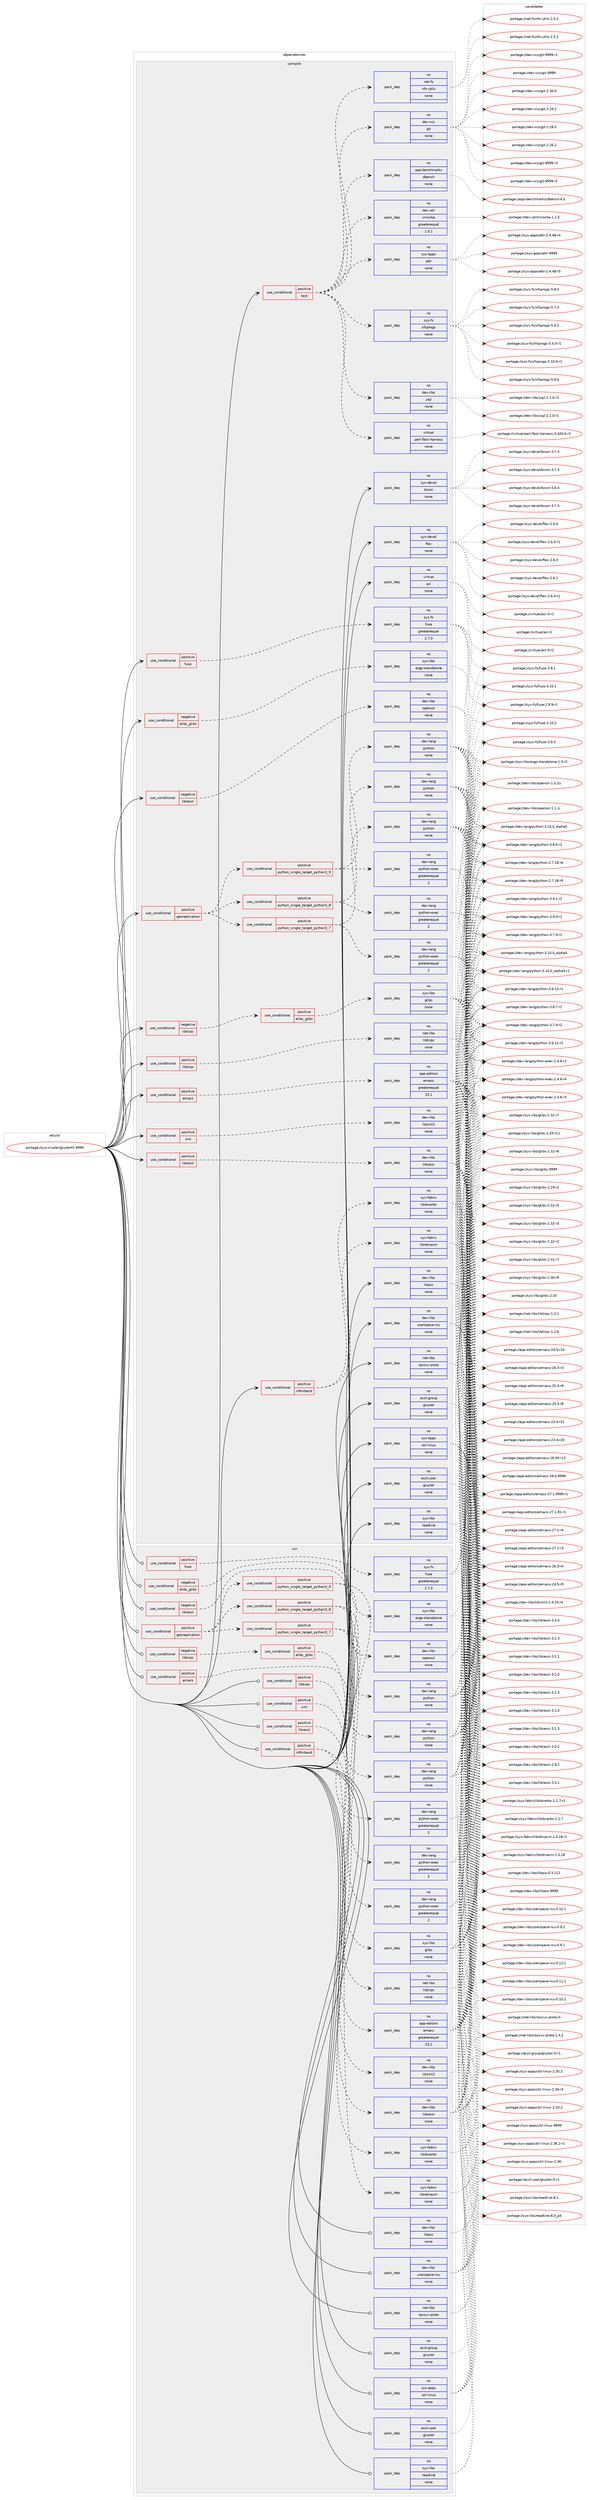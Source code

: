 digraph prolog {

# *************
# Graph options
# *************

newrank=true;
concentrate=true;
compound=true;
graph [rankdir=LR,fontname=Helvetica,fontsize=10,ranksep=1.5];#, ranksep=2.5, nodesep=0.2];
edge  [arrowhead=vee];
node  [fontname=Helvetica,fontsize=10];

# **********
# The ebuild
# **********

subgraph cluster_leftcol {
color=gray;
rank=same;
label=<<i>ebuild</i>>;
id [label="portage://sys-cluster/glusterfs-9999", color=red, width=4, href="../sys-cluster/glusterfs-9999.svg"];
}

# ****************
# The dependencies
# ****************

subgraph cluster_midcol {
color=gray;
label=<<i>dependencies</i>>;
subgraph cluster_compile {
fillcolor="#eeeeee";
style=filled;
label=<<i>compile</i>>;
subgraph cond2238 {
dependency7671 [label=<<TABLE BORDER="0" CELLBORDER="1" CELLSPACING="0" CELLPADDING="4"><TR><TD ROWSPAN="3" CELLPADDING="10">use_conditional</TD></TR><TR><TD>negative</TD></TR><TR><TD>elibc_glibc</TD></TR></TABLE>>, shape=none, color=red];
subgraph pack5351 {
dependency7672 [label=<<TABLE BORDER="0" CELLBORDER="1" CELLSPACING="0" CELLPADDING="4" WIDTH="220"><TR><TD ROWSPAN="6" CELLPADDING="30">pack_dep</TD></TR><TR><TD WIDTH="110">no</TD></TR><TR><TD>sys-libs</TD></TR><TR><TD>argp-standalone</TD></TR><TR><TD>none</TD></TR><TR><TD></TD></TR></TABLE>>, shape=none, color=blue];
}
dependency7671:e -> dependency7672:w [weight=20,style="dashed",arrowhead="vee"];
}
id:e -> dependency7671:w [weight=20,style="solid",arrowhead="vee"];
subgraph cond2239 {
dependency7673 [label=<<TABLE BORDER="0" CELLBORDER="1" CELLSPACING="0" CELLPADDING="4"><TR><TD ROWSPAN="3" CELLPADDING="10">use_conditional</TD></TR><TR><TD>negative</TD></TR><TR><TD>libressl</TD></TR></TABLE>>, shape=none, color=red];
subgraph pack5352 {
dependency7674 [label=<<TABLE BORDER="0" CELLBORDER="1" CELLSPACING="0" CELLPADDING="4" WIDTH="220"><TR><TD ROWSPAN="6" CELLPADDING="30">pack_dep</TD></TR><TR><TD WIDTH="110">no</TD></TR><TR><TD>dev-libs</TD></TR><TR><TD>openssl</TD></TR><TR><TD>none</TD></TR><TR><TD></TD></TR></TABLE>>, shape=none, color=blue];
}
dependency7673:e -> dependency7674:w [weight=20,style="dashed",arrowhead="vee"];
}
id:e -> dependency7673:w [weight=20,style="solid",arrowhead="vee"];
subgraph cond2240 {
dependency7675 [label=<<TABLE BORDER="0" CELLBORDER="1" CELLSPACING="0" CELLPADDING="4"><TR><TD ROWSPAN="3" CELLPADDING="10">use_conditional</TD></TR><TR><TD>negative</TD></TR><TR><TD>libtirpc</TD></TR></TABLE>>, shape=none, color=red];
subgraph cond2241 {
dependency7676 [label=<<TABLE BORDER="0" CELLBORDER="1" CELLSPACING="0" CELLPADDING="4"><TR><TD ROWSPAN="3" CELLPADDING="10">use_conditional</TD></TR><TR><TD>positive</TD></TR><TR><TD>elibc_glibc</TD></TR></TABLE>>, shape=none, color=red];
subgraph pack5353 {
dependency7677 [label=<<TABLE BORDER="0" CELLBORDER="1" CELLSPACING="0" CELLPADDING="4" WIDTH="220"><TR><TD ROWSPAN="6" CELLPADDING="30">pack_dep</TD></TR><TR><TD WIDTH="110">no</TD></TR><TR><TD>sys-libs</TD></TR><TR><TD>glibc</TD></TR><TR><TD>none</TD></TR><TR><TD></TD></TR></TABLE>>, shape=none, color=blue];
}
dependency7676:e -> dependency7677:w [weight=20,style="dashed",arrowhead="vee"];
}
dependency7675:e -> dependency7676:w [weight=20,style="dashed",arrowhead="vee"];
}
id:e -> dependency7675:w [weight=20,style="solid",arrowhead="vee"];
subgraph cond2242 {
dependency7678 [label=<<TABLE BORDER="0" CELLBORDER="1" CELLSPACING="0" CELLPADDING="4"><TR><TD ROWSPAN="3" CELLPADDING="10">use_conditional</TD></TR><TR><TD>positive</TD></TR><TR><TD>emacs</TD></TR></TABLE>>, shape=none, color=red];
subgraph pack5354 {
dependency7679 [label=<<TABLE BORDER="0" CELLBORDER="1" CELLSPACING="0" CELLPADDING="4" WIDTH="220"><TR><TD ROWSPAN="6" CELLPADDING="30">pack_dep</TD></TR><TR><TD WIDTH="110">no</TD></TR><TR><TD>app-editors</TD></TR><TR><TD>emacs</TD></TR><TR><TD>greaterequal</TD></TR><TR><TD>23.1</TD></TR></TABLE>>, shape=none, color=blue];
}
dependency7678:e -> dependency7679:w [weight=20,style="dashed",arrowhead="vee"];
}
id:e -> dependency7678:w [weight=20,style="solid",arrowhead="vee"];
subgraph cond2243 {
dependency7680 [label=<<TABLE BORDER="0" CELLBORDER="1" CELLSPACING="0" CELLPADDING="4"><TR><TD ROWSPAN="3" CELLPADDING="10">use_conditional</TD></TR><TR><TD>positive</TD></TR><TR><TD>fuse</TD></TR></TABLE>>, shape=none, color=red];
subgraph pack5355 {
dependency7681 [label=<<TABLE BORDER="0" CELLBORDER="1" CELLSPACING="0" CELLPADDING="4" WIDTH="220"><TR><TD ROWSPAN="6" CELLPADDING="30">pack_dep</TD></TR><TR><TD WIDTH="110">no</TD></TR><TR><TD>sys-fs</TD></TR><TR><TD>fuse</TD></TR><TR><TD>greaterequal</TD></TR><TR><TD>2.7.0</TD></TR></TABLE>>, shape=none, color=blue];
}
dependency7680:e -> dependency7681:w [weight=20,style="dashed",arrowhead="vee"];
}
id:e -> dependency7680:w [weight=20,style="solid",arrowhead="vee"];
subgraph cond2244 {
dependency7682 [label=<<TABLE BORDER="0" CELLBORDER="1" CELLSPACING="0" CELLPADDING="4"><TR><TD ROWSPAN="3" CELLPADDING="10">use_conditional</TD></TR><TR><TD>positive</TD></TR><TR><TD>georeplication</TD></TR></TABLE>>, shape=none, color=red];
subgraph cond2245 {
dependency7683 [label=<<TABLE BORDER="0" CELLBORDER="1" CELLSPACING="0" CELLPADDING="4"><TR><TD ROWSPAN="3" CELLPADDING="10">use_conditional</TD></TR><TR><TD>positive</TD></TR><TR><TD>python_single_target_python3_7</TD></TR></TABLE>>, shape=none, color=red];
subgraph pack5356 {
dependency7684 [label=<<TABLE BORDER="0" CELLBORDER="1" CELLSPACING="0" CELLPADDING="4" WIDTH="220"><TR><TD ROWSPAN="6" CELLPADDING="30">pack_dep</TD></TR><TR><TD WIDTH="110">no</TD></TR><TR><TD>dev-lang</TD></TR><TR><TD>python</TD></TR><TR><TD>none</TD></TR><TR><TD></TD></TR></TABLE>>, shape=none, color=blue];
}
dependency7683:e -> dependency7684:w [weight=20,style="dashed",arrowhead="vee"];
subgraph pack5357 {
dependency7685 [label=<<TABLE BORDER="0" CELLBORDER="1" CELLSPACING="0" CELLPADDING="4" WIDTH="220"><TR><TD ROWSPAN="6" CELLPADDING="30">pack_dep</TD></TR><TR><TD WIDTH="110">no</TD></TR><TR><TD>dev-lang</TD></TR><TR><TD>python-exec</TD></TR><TR><TD>greaterequal</TD></TR><TR><TD>2</TD></TR></TABLE>>, shape=none, color=blue];
}
dependency7683:e -> dependency7685:w [weight=20,style="dashed",arrowhead="vee"];
}
dependency7682:e -> dependency7683:w [weight=20,style="dashed",arrowhead="vee"];
subgraph cond2246 {
dependency7686 [label=<<TABLE BORDER="0" CELLBORDER="1" CELLSPACING="0" CELLPADDING="4"><TR><TD ROWSPAN="3" CELLPADDING="10">use_conditional</TD></TR><TR><TD>positive</TD></TR><TR><TD>python_single_target_python3_8</TD></TR></TABLE>>, shape=none, color=red];
subgraph pack5358 {
dependency7687 [label=<<TABLE BORDER="0" CELLBORDER="1" CELLSPACING="0" CELLPADDING="4" WIDTH="220"><TR><TD ROWSPAN="6" CELLPADDING="30">pack_dep</TD></TR><TR><TD WIDTH="110">no</TD></TR><TR><TD>dev-lang</TD></TR><TR><TD>python</TD></TR><TR><TD>none</TD></TR><TR><TD></TD></TR></TABLE>>, shape=none, color=blue];
}
dependency7686:e -> dependency7687:w [weight=20,style="dashed",arrowhead="vee"];
subgraph pack5359 {
dependency7688 [label=<<TABLE BORDER="0" CELLBORDER="1" CELLSPACING="0" CELLPADDING="4" WIDTH="220"><TR><TD ROWSPAN="6" CELLPADDING="30">pack_dep</TD></TR><TR><TD WIDTH="110">no</TD></TR><TR><TD>dev-lang</TD></TR><TR><TD>python-exec</TD></TR><TR><TD>greaterequal</TD></TR><TR><TD>2</TD></TR></TABLE>>, shape=none, color=blue];
}
dependency7686:e -> dependency7688:w [weight=20,style="dashed",arrowhead="vee"];
}
dependency7682:e -> dependency7686:w [weight=20,style="dashed",arrowhead="vee"];
subgraph cond2247 {
dependency7689 [label=<<TABLE BORDER="0" CELLBORDER="1" CELLSPACING="0" CELLPADDING="4"><TR><TD ROWSPAN="3" CELLPADDING="10">use_conditional</TD></TR><TR><TD>positive</TD></TR><TR><TD>python_single_target_python3_9</TD></TR></TABLE>>, shape=none, color=red];
subgraph pack5360 {
dependency7690 [label=<<TABLE BORDER="0" CELLBORDER="1" CELLSPACING="0" CELLPADDING="4" WIDTH="220"><TR><TD ROWSPAN="6" CELLPADDING="30">pack_dep</TD></TR><TR><TD WIDTH="110">no</TD></TR><TR><TD>dev-lang</TD></TR><TR><TD>python</TD></TR><TR><TD>none</TD></TR><TR><TD></TD></TR></TABLE>>, shape=none, color=blue];
}
dependency7689:e -> dependency7690:w [weight=20,style="dashed",arrowhead="vee"];
subgraph pack5361 {
dependency7691 [label=<<TABLE BORDER="0" CELLBORDER="1" CELLSPACING="0" CELLPADDING="4" WIDTH="220"><TR><TD ROWSPAN="6" CELLPADDING="30">pack_dep</TD></TR><TR><TD WIDTH="110">no</TD></TR><TR><TD>dev-lang</TD></TR><TR><TD>python-exec</TD></TR><TR><TD>greaterequal</TD></TR><TR><TD>2</TD></TR></TABLE>>, shape=none, color=blue];
}
dependency7689:e -> dependency7691:w [weight=20,style="dashed",arrowhead="vee"];
}
dependency7682:e -> dependency7689:w [weight=20,style="dashed",arrowhead="vee"];
}
id:e -> dependency7682:w [weight=20,style="solid",arrowhead="vee"];
subgraph cond2248 {
dependency7692 [label=<<TABLE BORDER="0" CELLBORDER="1" CELLSPACING="0" CELLPADDING="4"><TR><TD ROWSPAN="3" CELLPADDING="10">use_conditional</TD></TR><TR><TD>positive</TD></TR><TR><TD>infiniband</TD></TR></TABLE>>, shape=none, color=red];
subgraph pack5362 {
dependency7693 [label=<<TABLE BORDER="0" CELLBORDER="1" CELLSPACING="0" CELLPADDING="4" WIDTH="220"><TR><TD ROWSPAN="6" CELLPADDING="30">pack_dep</TD></TR><TR><TD WIDTH="110">no</TD></TR><TR><TD>sys-fabric</TD></TR><TR><TD>libibverbs</TD></TR><TR><TD>none</TD></TR><TR><TD></TD></TR></TABLE>>, shape=none, color=blue];
}
dependency7692:e -> dependency7693:w [weight=20,style="dashed",arrowhead="vee"];
subgraph pack5363 {
dependency7694 [label=<<TABLE BORDER="0" CELLBORDER="1" CELLSPACING="0" CELLPADDING="4" WIDTH="220"><TR><TD ROWSPAN="6" CELLPADDING="30">pack_dep</TD></TR><TR><TD WIDTH="110">no</TD></TR><TR><TD>sys-fabric</TD></TR><TR><TD>librdmacm</TD></TR><TR><TD>none</TD></TR><TR><TD></TD></TR></TABLE>>, shape=none, color=blue];
}
dependency7692:e -> dependency7694:w [weight=20,style="dashed",arrowhead="vee"];
}
id:e -> dependency7692:w [weight=20,style="solid",arrowhead="vee"];
subgraph cond2249 {
dependency7695 [label=<<TABLE BORDER="0" CELLBORDER="1" CELLSPACING="0" CELLPADDING="4"><TR><TD ROWSPAN="3" CELLPADDING="10">use_conditional</TD></TR><TR><TD>positive</TD></TR><TR><TD>libressl</TD></TR></TABLE>>, shape=none, color=red];
subgraph pack5364 {
dependency7696 [label=<<TABLE BORDER="0" CELLBORDER="1" CELLSPACING="0" CELLPADDING="4" WIDTH="220"><TR><TD ROWSPAN="6" CELLPADDING="30">pack_dep</TD></TR><TR><TD WIDTH="110">no</TD></TR><TR><TD>dev-libs</TD></TR><TR><TD>libressl</TD></TR><TR><TD>none</TD></TR><TR><TD></TD></TR></TABLE>>, shape=none, color=blue];
}
dependency7695:e -> dependency7696:w [weight=20,style="dashed",arrowhead="vee"];
}
id:e -> dependency7695:w [weight=20,style="solid",arrowhead="vee"];
subgraph cond2250 {
dependency7697 [label=<<TABLE BORDER="0" CELLBORDER="1" CELLSPACING="0" CELLPADDING="4"><TR><TD ROWSPAN="3" CELLPADDING="10">use_conditional</TD></TR><TR><TD>positive</TD></TR><TR><TD>libtirpc</TD></TR></TABLE>>, shape=none, color=red];
subgraph pack5365 {
dependency7698 [label=<<TABLE BORDER="0" CELLBORDER="1" CELLSPACING="0" CELLPADDING="4" WIDTH="220"><TR><TD ROWSPAN="6" CELLPADDING="30">pack_dep</TD></TR><TR><TD WIDTH="110">no</TD></TR><TR><TD>net-libs</TD></TR><TR><TD>libtirpc</TD></TR><TR><TD>none</TD></TR><TR><TD></TD></TR></TABLE>>, shape=none, color=blue];
}
dependency7697:e -> dependency7698:w [weight=20,style="dashed",arrowhead="vee"];
}
id:e -> dependency7697:w [weight=20,style="solid",arrowhead="vee"];
subgraph cond2251 {
dependency7699 [label=<<TABLE BORDER="0" CELLBORDER="1" CELLSPACING="0" CELLPADDING="4"><TR><TD ROWSPAN="3" CELLPADDING="10">use_conditional</TD></TR><TR><TD>positive</TD></TR><TR><TD>test</TD></TR></TABLE>>, shape=none, color=red];
subgraph pack5366 {
dependency7700 [label=<<TABLE BORDER="0" CELLBORDER="1" CELLSPACING="0" CELLPADDING="4" WIDTH="220"><TR><TD ROWSPAN="6" CELLPADDING="30">pack_dep</TD></TR><TR><TD WIDTH="110">no</TD></TR><TR><TD>dev-util</TD></TR><TR><TD>cmocka</TD></TR><TR><TD>greaterequal</TD></TR><TR><TD>1.0.1</TD></TR></TABLE>>, shape=none, color=blue];
}
dependency7699:e -> dependency7700:w [weight=20,style="dashed",arrowhead="vee"];
subgraph pack5367 {
dependency7701 [label=<<TABLE BORDER="0" CELLBORDER="1" CELLSPACING="0" CELLPADDING="4" WIDTH="220"><TR><TD ROWSPAN="6" CELLPADDING="30">pack_dep</TD></TR><TR><TD WIDTH="110">no</TD></TR><TR><TD>app-benchmarks</TD></TR><TR><TD>dbench</TD></TR><TR><TD>none</TD></TR><TR><TD></TD></TR></TABLE>>, shape=none, color=blue];
}
dependency7699:e -> dependency7701:w [weight=20,style="dashed",arrowhead="vee"];
subgraph pack5368 {
dependency7702 [label=<<TABLE BORDER="0" CELLBORDER="1" CELLSPACING="0" CELLPADDING="4" WIDTH="220"><TR><TD ROWSPAN="6" CELLPADDING="30">pack_dep</TD></TR><TR><TD WIDTH="110">no</TD></TR><TR><TD>dev-vcs</TD></TR><TR><TD>git</TD></TR><TR><TD>none</TD></TR><TR><TD></TD></TR></TABLE>>, shape=none, color=blue];
}
dependency7699:e -> dependency7702:w [weight=20,style="dashed",arrowhead="vee"];
subgraph pack5369 {
dependency7703 [label=<<TABLE BORDER="0" CELLBORDER="1" CELLSPACING="0" CELLPADDING="4" WIDTH="220"><TR><TD ROWSPAN="6" CELLPADDING="30">pack_dep</TD></TR><TR><TD WIDTH="110">no</TD></TR><TR><TD>net-fs</TD></TR><TR><TD>nfs-utils</TD></TR><TR><TD>none</TD></TR><TR><TD></TD></TR></TABLE>>, shape=none, color=blue];
}
dependency7699:e -> dependency7703:w [weight=20,style="dashed",arrowhead="vee"];
subgraph pack5370 {
dependency7704 [label=<<TABLE BORDER="0" CELLBORDER="1" CELLSPACING="0" CELLPADDING="4" WIDTH="220"><TR><TD ROWSPAN="6" CELLPADDING="30">pack_dep</TD></TR><TR><TD WIDTH="110">no</TD></TR><TR><TD>virtual</TD></TR><TR><TD>perl-Test-Harness</TD></TR><TR><TD>none</TD></TR><TR><TD></TD></TR></TABLE>>, shape=none, color=blue];
}
dependency7699:e -> dependency7704:w [weight=20,style="dashed",arrowhead="vee"];
subgraph pack5371 {
dependency7705 [label=<<TABLE BORDER="0" CELLBORDER="1" CELLSPACING="0" CELLPADDING="4" WIDTH="220"><TR><TD ROWSPAN="6" CELLPADDING="30">pack_dep</TD></TR><TR><TD WIDTH="110">no</TD></TR><TR><TD>dev-libs</TD></TR><TR><TD>yajl</TD></TR><TR><TD>none</TD></TR><TR><TD></TD></TR></TABLE>>, shape=none, color=blue];
}
dependency7699:e -> dependency7705:w [weight=20,style="dashed",arrowhead="vee"];
subgraph pack5372 {
dependency7706 [label=<<TABLE BORDER="0" CELLBORDER="1" CELLSPACING="0" CELLPADDING="4" WIDTH="220"><TR><TD ROWSPAN="6" CELLPADDING="30">pack_dep</TD></TR><TR><TD WIDTH="110">no</TD></TR><TR><TD>sys-fs</TD></TR><TR><TD>xfsprogs</TD></TR><TR><TD>none</TD></TR><TR><TD></TD></TR></TABLE>>, shape=none, color=blue];
}
dependency7699:e -> dependency7706:w [weight=20,style="dashed",arrowhead="vee"];
subgraph pack5373 {
dependency7707 [label=<<TABLE BORDER="0" CELLBORDER="1" CELLSPACING="0" CELLPADDING="4" WIDTH="220"><TR><TD ROWSPAN="6" CELLPADDING="30">pack_dep</TD></TR><TR><TD WIDTH="110">no</TD></TR><TR><TD>sys-apps</TD></TR><TR><TD>attr</TD></TR><TR><TD>none</TD></TR><TR><TD></TD></TR></TABLE>>, shape=none, color=blue];
}
dependency7699:e -> dependency7707:w [weight=20,style="dashed",arrowhead="vee"];
}
id:e -> dependency7699:w [weight=20,style="solid",arrowhead="vee"];
subgraph cond2252 {
dependency7708 [label=<<TABLE BORDER="0" CELLBORDER="1" CELLSPACING="0" CELLPADDING="4"><TR><TD ROWSPAN="3" CELLPADDING="10">use_conditional</TD></TR><TR><TD>positive</TD></TR><TR><TD>xml</TD></TR></TABLE>>, shape=none, color=red];
subgraph pack5374 {
dependency7709 [label=<<TABLE BORDER="0" CELLBORDER="1" CELLSPACING="0" CELLPADDING="4" WIDTH="220"><TR><TD ROWSPAN="6" CELLPADDING="30">pack_dep</TD></TR><TR><TD WIDTH="110">no</TD></TR><TR><TD>dev-libs</TD></TR><TR><TD>libxml2</TD></TR><TR><TD>none</TD></TR><TR><TD></TD></TR></TABLE>>, shape=none, color=blue];
}
dependency7708:e -> dependency7709:w [weight=20,style="dashed",arrowhead="vee"];
}
id:e -> dependency7708:w [weight=20,style="solid",arrowhead="vee"];
subgraph pack5375 {
dependency7710 [label=<<TABLE BORDER="0" CELLBORDER="1" CELLSPACING="0" CELLPADDING="4" WIDTH="220"><TR><TD ROWSPAN="6" CELLPADDING="30">pack_dep</TD></TR><TR><TD WIDTH="110">no</TD></TR><TR><TD>acct-group</TD></TR><TR><TD>gluster</TD></TR><TR><TD>none</TD></TR><TR><TD></TD></TR></TABLE>>, shape=none, color=blue];
}
id:e -> dependency7710:w [weight=20,style="solid",arrowhead="vee"];
subgraph pack5376 {
dependency7711 [label=<<TABLE BORDER="0" CELLBORDER="1" CELLSPACING="0" CELLPADDING="4" WIDTH="220"><TR><TD ROWSPAN="6" CELLPADDING="30">pack_dep</TD></TR><TR><TD WIDTH="110">no</TD></TR><TR><TD>acct-user</TD></TR><TR><TD>gluster</TD></TR><TR><TD>none</TD></TR><TR><TD></TD></TR></TABLE>>, shape=none, color=blue];
}
id:e -> dependency7711:w [weight=20,style="solid",arrowhead="vee"];
subgraph pack5377 {
dependency7712 [label=<<TABLE BORDER="0" CELLBORDER="1" CELLSPACING="0" CELLPADDING="4" WIDTH="220"><TR><TD ROWSPAN="6" CELLPADDING="30">pack_dep</TD></TR><TR><TD WIDTH="110">no</TD></TR><TR><TD>dev-libs</TD></TR><TR><TD>libaio</TD></TR><TR><TD>none</TD></TR><TR><TD></TD></TR></TABLE>>, shape=none, color=blue];
}
id:e -> dependency7712:w [weight=20,style="solid",arrowhead="vee"];
subgraph pack5378 {
dependency7713 [label=<<TABLE BORDER="0" CELLBORDER="1" CELLSPACING="0" CELLPADDING="4" WIDTH="220"><TR><TD ROWSPAN="6" CELLPADDING="30">pack_dep</TD></TR><TR><TD WIDTH="110">no</TD></TR><TR><TD>dev-libs</TD></TR><TR><TD>userspace-rcu</TD></TR><TR><TD>none</TD></TR><TR><TD></TD></TR></TABLE>>, shape=none, color=blue];
}
id:e -> dependency7713:w [weight=20,style="solid",arrowhead="vee"];
subgraph pack5379 {
dependency7714 [label=<<TABLE BORDER="0" CELLBORDER="1" CELLSPACING="0" CELLPADDING="4" WIDTH="220"><TR><TD ROWSPAN="6" CELLPADDING="30">pack_dep</TD></TR><TR><TD WIDTH="110">no</TD></TR><TR><TD>net-libs</TD></TR><TR><TD>rpcsvc-proto</TD></TR><TR><TD>none</TD></TR><TR><TD></TD></TR></TABLE>>, shape=none, color=blue];
}
id:e -> dependency7714:w [weight=20,style="solid",arrowhead="vee"];
subgraph pack5380 {
dependency7715 [label=<<TABLE BORDER="0" CELLBORDER="1" CELLSPACING="0" CELLPADDING="4" WIDTH="220"><TR><TD ROWSPAN="6" CELLPADDING="30">pack_dep</TD></TR><TR><TD WIDTH="110">no</TD></TR><TR><TD>sys-apps</TD></TR><TR><TD>util-linux</TD></TR><TR><TD>none</TD></TR><TR><TD></TD></TR></TABLE>>, shape=none, color=blue];
}
id:e -> dependency7715:w [weight=20,style="solid",arrowhead="vee"];
subgraph pack5381 {
dependency7716 [label=<<TABLE BORDER="0" CELLBORDER="1" CELLSPACING="0" CELLPADDING="4" WIDTH="220"><TR><TD ROWSPAN="6" CELLPADDING="30">pack_dep</TD></TR><TR><TD WIDTH="110">no</TD></TR><TR><TD>sys-devel</TD></TR><TR><TD>bison</TD></TR><TR><TD>none</TD></TR><TR><TD></TD></TR></TABLE>>, shape=none, color=blue];
}
id:e -> dependency7716:w [weight=20,style="solid",arrowhead="vee"];
subgraph pack5382 {
dependency7717 [label=<<TABLE BORDER="0" CELLBORDER="1" CELLSPACING="0" CELLPADDING="4" WIDTH="220"><TR><TD ROWSPAN="6" CELLPADDING="30">pack_dep</TD></TR><TR><TD WIDTH="110">no</TD></TR><TR><TD>sys-devel</TD></TR><TR><TD>flex</TD></TR><TR><TD>none</TD></TR><TR><TD></TD></TR></TABLE>>, shape=none, color=blue];
}
id:e -> dependency7717:w [weight=20,style="solid",arrowhead="vee"];
subgraph pack5383 {
dependency7718 [label=<<TABLE BORDER="0" CELLBORDER="1" CELLSPACING="0" CELLPADDING="4" WIDTH="220"><TR><TD ROWSPAN="6" CELLPADDING="30">pack_dep</TD></TR><TR><TD WIDTH="110">no</TD></TR><TR><TD>sys-libs</TD></TR><TR><TD>readline</TD></TR><TR><TD>none</TD></TR><TR><TD></TD></TR></TABLE>>, shape=none, color=blue];
}
id:e -> dependency7718:w [weight=20,style="solid",arrowhead="vee"];
subgraph pack5384 {
dependency7719 [label=<<TABLE BORDER="0" CELLBORDER="1" CELLSPACING="0" CELLPADDING="4" WIDTH="220"><TR><TD ROWSPAN="6" CELLPADDING="30">pack_dep</TD></TR><TR><TD WIDTH="110">no</TD></TR><TR><TD>virtual</TD></TR><TR><TD>acl</TD></TR><TR><TD>none</TD></TR><TR><TD></TD></TR></TABLE>>, shape=none, color=blue];
}
id:e -> dependency7719:w [weight=20,style="solid",arrowhead="vee"];
}
subgraph cluster_compileandrun {
fillcolor="#eeeeee";
style=filled;
label=<<i>compile and run</i>>;
}
subgraph cluster_run {
fillcolor="#eeeeee";
style=filled;
label=<<i>run</i>>;
subgraph cond2253 {
dependency7720 [label=<<TABLE BORDER="0" CELLBORDER="1" CELLSPACING="0" CELLPADDING="4"><TR><TD ROWSPAN="3" CELLPADDING="10">use_conditional</TD></TR><TR><TD>negative</TD></TR><TR><TD>elibc_glibc</TD></TR></TABLE>>, shape=none, color=red];
subgraph pack5385 {
dependency7721 [label=<<TABLE BORDER="0" CELLBORDER="1" CELLSPACING="0" CELLPADDING="4" WIDTH="220"><TR><TD ROWSPAN="6" CELLPADDING="30">pack_dep</TD></TR><TR><TD WIDTH="110">no</TD></TR><TR><TD>sys-libs</TD></TR><TR><TD>argp-standalone</TD></TR><TR><TD>none</TD></TR><TR><TD></TD></TR></TABLE>>, shape=none, color=blue];
}
dependency7720:e -> dependency7721:w [weight=20,style="dashed",arrowhead="vee"];
}
id:e -> dependency7720:w [weight=20,style="solid",arrowhead="odot"];
subgraph cond2254 {
dependency7722 [label=<<TABLE BORDER="0" CELLBORDER="1" CELLSPACING="0" CELLPADDING="4"><TR><TD ROWSPAN="3" CELLPADDING="10">use_conditional</TD></TR><TR><TD>negative</TD></TR><TR><TD>libressl</TD></TR></TABLE>>, shape=none, color=red];
subgraph pack5386 {
dependency7723 [label=<<TABLE BORDER="0" CELLBORDER="1" CELLSPACING="0" CELLPADDING="4" WIDTH="220"><TR><TD ROWSPAN="6" CELLPADDING="30">pack_dep</TD></TR><TR><TD WIDTH="110">no</TD></TR><TR><TD>dev-libs</TD></TR><TR><TD>openssl</TD></TR><TR><TD>none</TD></TR><TR><TD></TD></TR></TABLE>>, shape=none, color=blue];
}
dependency7722:e -> dependency7723:w [weight=20,style="dashed",arrowhead="vee"];
}
id:e -> dependency7722:w [weight=20,style="solid",arrowhead="odot"];
subgraph cond2255 {
dependency7724 [label=<<TABLE BORDER="0" CELLBORDER="1" CELLSPACING="0" CELLPADDING="4"><TR><TD ROWSPAN="3" CELLPADDING="10">use_conditional</TD></TR><TR><TD>negative</TD></TR><TR><TD>libtirpc</TD></TR></TABLE>>, shape=none, color=red];
subgraph cond2256 {
dependency7725 [label=<<TABLE BORDER="0" CELLBORDER="1" CELLSPACING="0" CELLPADDING="4"><TR><TD ROWSPAN="3" CELLPADDING="10">use_conditional</TD></TR><TR><TD>positive</TD></TR><TR><TD>elibc_glibc</TD></TR></TABLE>>, shape=none, color=red];
subgraph pack5387 {
dependency7726 [label=<<TABLE BORDER="0" CELLBORDER="1" CELLSPACING="0" CELLPADDING="4" WIDTH="220"><TR><TD ROWSPAN="6" CELLPADDING="30">pack_dep</TD></TR><TR><TD WIDTH="110">no</TD></TR><TR><TD>sys-libs</TD></TR><TR><TD>glibc</TD></TR><TR><TD>none</TD></TR><TR><TD></TD></TR></TABLE>>, shape=none, color=blue];
}
dependency7725:e -> dependency7726:w [weight=20,style="dashed",arrowhead="vee"];
}
dependency7724:e -> dependency7725:w [weight=20,style="dashed",arrowhead="vee"];
}
id:e -> dependency7724:w [weight=20,style="solid",arrowhead="odot"];
subgraph cond2257 {
dependency7727 [label=<<TABLE BORDER="0" CELLBORDER="1" CELLSPACING="0" CELLPADDING="4"><TR><TD ROWSPAN="3" CELLPADDING="10">use_conditional</TD></TR><TR><TD>positive</TD></TR><TR><TD>emacs</TD></TR></TABLE>>, shape=none, color=red];
subgraph pack5388 {
dependency7728 [label=<<TABLE BORDER="0" CELLBORDER="1" CELLSPACING="0" CELLPADDING="4" WIDTH="220"><TR><TD ROWSPAN="6" CELLPADDING="30">pack_dep</TD></TR><TR><TD WIDTH="110">no</TD></TR><TR><TD>app-editors</TD></TR><TR><TD>emacs</TD></TR><TR><TD>greaterequal</TD></TR><TR><TD>23.1</TD></TR></TABLE>>, shape=none, color=blue];
}
dependency7727:e -> dependency7728:w [weight=20,style="dashed",arrowhead="vee"];
}
id:e -> dependency7727:w [weight=20,style="solid",arrowhead="odot"];
subgraph cond2258 {
dependency7729 [label=<<TABLE BORDER="0" CELLBORDER="1" CELLSPACING="0" CELLPADDING="4"><TR><TD ROWSPAN="3" CELLPADDING="10">use_conditional</TD></TR><TR><TD>positive</TD></TR><TR><TD>fuse</TD></TR></TABLE>>, shape=none, color=red];
subgraph pack5389 {
dependency7730 [label=<<TABLE BORDER="0" CELLBORDER="1" CELLSPACING="0" CELLPADDING="4" WIDTH="220"><TR><TD ROWSPAN="6" CELLPADDING="30">pack_dep</TD></TR><TR><TD WIDTH="110">no</TD></TR><TR><TD>sys-fs</TD></TR><TR><TD>fuse</TD></TR><TR><TD>greaterequal</TD></TR><TR><TD>2.7.0</TD></TR></TABLE>>, shape=none, color=blue];
}
dependency7729:e -> dependency7730:w [weight=20,style="dashed",arrowhead="vee"];
}
id:e -> dependency7729:w [weight=20,style="solid",arrowhead="odot"];
subgraph cond2259 {
dependency7731 [label=<<TABLE BORDER="0" CELLBORDER="1" CELLSPACING="0" CELLPADDING="4"><TR><TD ROWSPAN="3" CELLPADDING="10">use_conditional</TD></TR><TR><TD>positive</TD></TR><TR><TD>georeplication</TD></TR></TABLE>>, shape=none, color=red];
subgraph cond2260 {
dependency7732 [label=<<TABLE BORDER="0" CELLBORDER="1" CELLSPACING="0" CELLPADDING="4"><TR><TD ROWSPAN="3" CELLPADDING="10">use_conditional</TD></TR><TR><TD>positive</TD></TR><TR><TD>python_single_target_python3_7</TD></TR></TABLE>>, shape=none, color=red];
subgraph pack5390 {
dependency7733 [label=<<TABLE BORDER="0" CELLBORDER="1" CELLSPACING="0" CELLPADDING="4" WIDTH="220"><TR><TD ROWSPAN="6" CELLPADDING="30">pack_dep</TD></TR><TR><TD WIDTH="110">no</TD></TR><TR><TD>dev-lang</TD></TR><TR><TD>python</TD></TR><TR><TD>none</TD></TR><TR><TD></TD></TR></TABLE>>, shape=none, color=blue];
}
dependency7732:e -> dependency7733:w [weight=20,style="dashed",arrowhead="vee"];
subgraph pack5391 {
dependency7734 [label=<<TABLE BORDER="0" CELLBORDER="1" CELLSPACING="0" CELLPADDING="4" WIDTH="220"><TR><TD ROWSPAN="6" CELLPADDING="30">pack_dep</TD></TR><TR><TD WIDTH="110">no</TD></TR><TR><TD>dev-lang</TD></TR><TR><TD>python-exec</TD></TR><TR><TD>greaterequal</TD></TR><TR><TD>2</TD></TR></TABLE>>, shape=none, color=blue];
}
dependency7732:e -> dependency7734:w [weight=20,style="dashed",arrowhead="vee"];
}
dependency7731:e -> dependency7732:w [weight=20,style="dashed",arrowhead="vee"];
subgraph cond2261 {
dependency7735 [label=<<TABLE BORDER="0" CELLBORDER="1" CELLSPACING="0" CELLPADDING="4"><TR><TD ROWSPAN="3" CELLPADDING="10">use_conditional</TD></TR><TR><TD>positive</TD></TR><TR><TD>python_single_target_python3_8</TD></TR></TABLE>>, shape=none, color=red];
subgraph pack5392 {
dependency7736 [label=<<TABLE BORDER="0" CELLBORDER="1" CELLSPACING="0" CELLPADDING="4" WIDTH="220"><TR><TD ROWSPAN="6" CELLPADDING="30">pack_dep</TD></TR><TR><TD WIDTH="110">no</TD></TR><TR><TD>dev-lang</TD></TR><TR><TD>python</TD></TR><TR><TD>none</TD></TR><TR><TD></TD></TR></TABLE>>, shape=none, color=blue];
}
dependency7735:e -> dependency7736:w [weight=20,style="dashed",arrowhead="vee"];
subgraph pack5393 {
dependency7737 [label=<<TABLE BORDER="0" CELLBORDER="1" CELLSPACING="0" CELLPADDING="4" WIDTH="220"><TR><TD ROWSPAN="6" CELLPADDING="30">pack_dep</TD></TR><TR><TD WIDTH="110">no</TD></TR><TR><TD>dev-lang</TD></TR><TR><TD>python-exec</TD></TR><TR><TD>greaterequal</TD></TR><TR><TD>2</TD></TR></TABLE>>, shape=none, color=blue];
}
dependency7735:e -> dependency7737:w [weight=20,style="dashed",arrowhead="vee"];
}
dependency7731:e -> dependency7735:w [weight=20,style="dashed",arrowhead="vee"];
subgraph cond2262 {
dependency7738 [label=<<TABLE BORDER="0" CELLBORDER="1" CELLSPACING="0" CELLPADDING="4"><TR><TD ROWSPAN="3" CELLPADDING="10">use_conditional</TD></TR><TR><TD>positive</TD></TR><TR><TD>python_single_target_python3_9</TD></TR></TABLE>>, shape=none, color=red];
subgraph pack5394 {
dependency7739 [label=<<TABLE BORDER="0" CELLBORDER="1" CELLSPACING="0" CELLPADDING="4" WIDTH="220"><TR><TD ROWSPAN="6" CELLPADDING="30">pack_dep</TD></TR><TR><TD WIDTH="110">no</TD></TR><TR><TD>dev-lang</TD></TR><TR><TD>python</TD></TR><TR><TD>none</TD></TR><TR><TD></TD></TR></TABLE>>, shape=none, color=blue];
}
dependency7738:e -> dependency7739:w [weight=20,style="dashed",arrowhead="vee"];
subgraph pack5395 {
dependency7740 [label=<<TABLE BORDER="0" CELLBORDER="1" CELLSPACING="0" CELLPADDING="4" WIDTH="220"><TR><TD ROWSPAN="6" CELLPADDING="30">pack_dep</TD></TR><TR><TD WIDTH="110">no</TD></TR><TR><TD>dev-lang</TD></TR><TR><TD>python-exec</TD></TR><TR><TD>greaterequal</TD></TR><TR><TD>2</TD></TR></TABLE>>, shape=none, color=blue];
}
dependency7738:e -> dependency7740:w [weight=20,style="dashed",arrowhead="vee"];
}
dependency7731:e -> dependency7738:w [weight=20,style="dashed",arrowhead="vee"];
}
id:e -> dependency7731:w [weight=20,style="solid",arrowhead="odot"];
subgraph cond2263 {
dependency7741 [label=<<TABLE BORDER="0" CELLBORDER="1" CELLSPACING="0" CELLPADDING="4"><TR><TD ROWSPAN="3" CELLPADDING="10">use_conditional</TD></TR><TR><TD>positive</TD></TR><TR><TD>infiniband</TD></TR></TABLE>>, shape=none, color=red];
subgraph pack5396 {
dependency7742 [label=<<TABLE BORDER="0" CELLBORDER="1" CELLSPACING="0" CELLPADDING="4" WIDTH="220"><TR><TD ROWSPAN="6" CELLPADDING="30">pack_dep</TD></TR><TR><TD WIDTH="110">no</TD></TR><TR><TD>sys-fabric</TD></TR><TR><TD>libibverbs</TD></TR><TR><TD>none</TD></TR><TR><TD></TD></TR></TABLE>>, shape=none, color=blue];
}
dependency7741:e -> dependency7742:w [weight=20,style="dashed",arrowhead="vee"];
subgraph pack5397 {
dependency7743 [label=<<TABLE BORDER="0" CELLBORDER="1" CELLSPACING="0" CELLPADDING="4" WIDTH="220"><TR><TD ROWSPAN="6" CELLPADDING="30">pack_dep</TD></TR><TR><TD WIDTH="110">no</TD></TR><TR><TD>sys-fabric</TD></TR><TR><TD>librdmacm</TD></TR><TR><TD>none</TD></TR><TR><TD></TD></TR></TABLE>>, shape=none, color=blue];
}
dependency7741:e -> dependency7743:w [weight=20,style="dashed",arrowhead="vee"];
}
id:e -> dependency7741:w [weight=20,style="solid",arrowhead="odot"];
subgraph cond2264 {
dependency7744 [label=<<TABLE BORDER="0" CELLBORDER="1" CELLSPACING="0" CELLPADDING="4"><TR><TD ROWSPAN="3" CELLPADDING="10">use_conditional</TD></TR><TR><TD>positive</TD></TR><TR><TD>libressl</TD></TR></TABLE>>, shape=none, color=red];
subgraph pack5398 {
dependency7745 [label=<<TABLE BORDER="0" CELLBORDER="1" CELLSPACING="0" CELLPADDING="4" WIDTH="220"><TR><TD ROWSPAN="6" CELLPADDING="30">pack_dep</TD></TR><TR><TD WIDTH="110">no</TD></TR><TR><TD>dev-libs</TD></TR><TR><TD>libressl</TD></TR><TR><TD>none</TD></TR><TR><TD></TD></TR></TABLE>>, shape=none, color=blue];
}
dependency7744:e -> dependency7745:w [weight=20,style="dashed",arrowhead="vee"];
}
id:e -> dependency7744:w [weight=20,style="solid",arrowhead="odot"];
subgraph cond2265 {
dependency7746 [label=<<TABLE BORDER="0" CELLBORDER="1" CELLSPACING="0" CELLPADDING="4"><TR><TD ROWSPAN="3" CELLPADDING="10">use_conditional</TD></TR><TR><TD>positive</TD></TR><TR><TD>libtirpc</TD></TR></TABLE>>, shape=none, color=red];
subgraph pack5399 {
dependency7747 [label=<<TABLE BORDER="0" CELLBORDER="1" CELLSPACING="0" CELLPADDING="4" WIDTH="220"><TR><TD ROWSPAN="6" CELLPADDING="30">pack_dep</TD></TR><TR><TD WIDTH="110">no</TD></TR><TR><TD>net-libs</TD></TR><TR><TD>libtirpc</TD></TR><TR><TD>none</TD></TR><TR><TD></TD></TR></TABLE>>, shape=none, color=blue];
}
dependency7746:e -> dependency7747:w [weight=20,style="dashed",arrowhead="vee"];
}
id:e -> dependency7746:w [weight=20,style="solid",arrowhead="odot"];
subgraph cond2266 {
dependency7748 [label=<<TABLE BORDER="0" CELLBORDER="1" CELLSPACING="0" CELLPADDING="4"><TR><TD ROWSPAN="3" CELLPADDING="10">use_conditional</TD></TR><TR><TD>positive</TD></TR><TR><TD>xml</TD></TR></TABLE>>, shape=none, color=red];
subgraph pack5400 {
dependency7749 [label=<<TABLE BORDER="0" CELLBORDER="1" CELLSPACING="0" CELLPADDING="4" WIDTH="220"><TR><TD ROWSPAN="6" CELLPADDING="30">pack_dep</TD></TR><TR><TD WIDTH="110">no</TD></TR><TR><TD>dev-libs</TD></TR><TR><TD>libxml2</TD></TR><TR><TD>none</TD></TR><TR><TD></TD></TR></TABLE>>, shape=none, color=blue];
}
dependency7748:e -> dependency7749:w [weight=20,style="dashed",arrowhead="vee"];
}
id:e -> dependency7748:w [weight=20,style="solid",arrowhead="odot"];
subgraph pack5401 {
dependency7750 [label=<<TABLE BORDER="0" CELLBORDER="1" CELLSPACING="0" CELLPADDING="4" WIDTH="220"><TR><TD ROWSPAN="6" CELLPADDING="30">pack_dep</TD></TR><TR><TD WIDTH="110">no</TD></TR><TR><TD>acct-group</TD></TR><TR><TD>gluster</TD></TR><TR><TD>none</TD></TR><TR><TD></TD></TR></TABLE>>, shape=none, color=blue];
}
id:e -> dependency7750:w [weight=20,style="solid",arrowhead="odot"];
subgraph pack5402 {
dependency7751 [label=<<TABLE BORDER="0" CELLBORDER="1" CELLSPACING="0" CELLPADDING="4" WIDTH="220"><TR><TD ROWSPAN="6" CELLPADDING="30">pack_dep</TD></TR><TR><TD WIDTH="110">no</TD></TR><TR><TD>acct-user</TD></TR><TR><TD>gluster</TD></TR><TR><TD>none</TD></TR><TR><TD></TD></TR></TABLE>>, shape=none, color=blue];
}
id:e -> dependency7751:w [weight=20,style="solid",arrowhead="odot"];
subgraph pack5403 {
dependency7752 [label=<<TABLE BORDER="0" CELLBORDER="1" CELLSPACING="0" CELLPADDING="4" WIDTH="220"><TR><TD ROWSPAN="6" CELLPADDING="30">pack_dep</TD></TR><TR><TD WIDTH="110">no</TD></TR><TR><TD>dev-libs</TD></TR><TR><TD>libaio</TD></TR><TR><TD>none</TD></TR><TR><TD></TD></TR></TABLE>>, shape=none, color=blue];
}
id:e -> dependency7752:w [weight=20,style="solid",arrowhead="odot"];
subgraph pack5404 {
dependency7753 [label=<<TABLE BORDER="0" CELLBORDER="1" CELLSPACING="0" CELLPADDING="4" WIDTH="220"><TR><TD ROWSPAN="6" CELLPADDING="30">pack_dep</TD></TR><TR><TD WIDTH="110">no</TD></TR><TR><TD>dev-libs</TD></TR><TR><TD>userspace-rcu</TD></TR><TR><TD>none</TD></TR><TR><TD></TD></TR></TABLE>>, shape=none, color=blue];
}
id:e -> dependency7753:w [weight=20,style="solid",arrowhead="odot"];
subgraph pack5405 {
dependency7754 [label=<<TABLE BORDER="0" CELLBORDER="1" CELLSPACING="0" CELLPADDING="4" WIDTH="220"><TR><TD ROWSPAN="6" CELLPADDING="30">pack_dep</TD></TR><TR><TD WIDTH="110">no</TD></TR><TR><TD>net-libs</TD></TR><TR><TD>rpcsvc-proto</TD></TR><TR><TD>none</TD></TR><TR><TD></TD></TR></TABLE>>, shape=none, color=blue];
}
id:e -> dependency7754:w [weight=20,style="solid",arrowhead="odot"];
subgraph pack5406 {
dependency7755 [label=<<TABLE BORDER="0" CELLBORDER="1" CELLSPACING="0" CELLPADDING="4" WIDTH="220"><TR><TD ROWSPAN="6" CELLPADDING="30">pack_dep</TD></TR><TR><TD WIDTH="110">no</TD></TR><TR><TD>sys-apps</TD></TR><TR><TD>util-linux</TD></TR><TR><TD>none</TD></TR><TR><TD></TD></TR></TABLE>>, shape=none, color=blue];
}
id:e -> dependency7755:w [weight=20,style="solid",arrowhead="odot"];
subgraph pack5407 {
dependency7756 [label=<<TABLE BORDER="0" CELLBORDER="1" CELLSPACING="0" CELLPADDING="4" WIDTH="220"><TR><TD ROWSPAN="6" CELLPADDING="30">pack_dep</TD></TR><TR><TD WIDTH="110">no</TD></TR><TR><TD>sys-libs</TD></TR><TR><TD>readline</TD></TR><TR><TD>none</TD></TR><TR><TD></TD></TR></TABLE>>, shape=none, color=blue];
}
id:e -> dependency7756:w [weight=20,style="solid",arrowhead="odot"];
}
}

# **************
# The candidates
# **************

subgraph cluster_choices {
rank=same;
color=gray;
label=<<i>candidates</i>>;

subgraph choice5351 {
color=black;
nodesep=1;
choice11512111545108105981154797114103112451151169711010097108111110101454946514511450 [label="portage://sys-libs/argp-standalone-1.3-r2", color=red, width=4,href="../sys-libs/argp-standalone-1.3-r2.svg"];
dependency7672:e -> choice11512111545108105981154797114103112451151169711010097108111110101454946514511450:w [style=dotted,weight="100"];
}
subgraph choice5352 {
color=black;
nodesep=1;
choice100101118451081059811547111112101110115115108454946494649105 [label="portage://dev-libs/openssl-1.1.1i", color=red, width=4,href="../dev-libs/openssl-1.1.1i.svg"];
choice100101118451081059811547111112101110115115108454946484650117 [label="portage://dev-libs/openssl-1.0.2u", color=red, width=4,href="../dev-libs/openssl-1.0.2u.svg"];
dependency7674:e -> choice100101118451081059811547111112101110115115108454946494649105:w [style=dotted,weight="100"];
dependency7674:e -> choice100101118451081059811547111112101110115115108454946484650117:w [style=dotted,weight="100"];
}
subgraph choice5353 {
color=black;
nodesep=1;
choice11512111545108105981154710310810598994557575757 [label="portage://sys-libs/glibc-9999", color=red, width=4,href="../sys-libs/glibc-9999.svg"];
choice11512111545108105981154710310810598994550465151 [label="portage://sys-libs/glibc-2.33", color=red, width=4,href="../sys-libs/glibc-2.33.svg"];
choice115121115451081059811547103108105989945504651504511455 [label="portage://sys-libs/glibc-2.32-r7", color=red, width=4,href="../sys-libs/glibc-2.32-r7.svg"];
choice115121115451081059811547103108105989945504651504511454 [label="portage://sys-libs/glibc-2.32-r6", color=red, width=4,href="../sys-libs/glibc-2.32-r6.svg"];
choice115121115451081059811547103108105989945504651504511453 [label="portage://sys-libs/glibc-2.32-r5", color=red, width=4,href="../sys-libs/glibc-2.32-r5.svg"];
choice115121115451081059811547103108105989945504651504511451 [label="portage://sys-libs/glibc-2.32-r3", color=red, width=4,href="../sys-libs/glibc-2.32-r3.svg"];
choice115121115451081059811547103108105989945504651504511450 [label="portage://sys-libs/glibc-2.32-r2", color=red, width=4,href="../sys-libs/glibc-2.32-r2.svg"];
choice115121115451081059811547103108105989945504651494511455 [label="portage://sys-libs/glibc-2.31-r7", color=red, width=4,href="../sys-libs/glibc-2.31-r7.svg"];
choice115121115451081059811547103108105989945504651484511457 [label="portage://sys-libs/glibc-2.30-r9", color=red, width=4,href="../sys-libs/glibc-2.30-r9.svg"];
choice11512111545108105981154710310810598994550465053451144949 [label="portage://sys-libs/glibc-2.25-r11", color=red, width=4,href="../sys-libs/glibc-2.25-r11.svg"];
choice115121115451081059811547103108105989945504649574511450 [label="portage://sys-libs/glibc-2.19-r2", color=red, width=4,href="../sys-libs/glibc-2.19-r2.svg"];
dependency7677:e -> choice11512111545108105981154710310810598994557575757:w [style=dotted,weight="100"];
dependency7677:e -> choice11512111545108105981154710310810598994550465151:w [style=dotted,weight="100"];
dependency7677:e -> choice115121115451081059811547103108105989945504651504511455:w [style=dotted,weight="100"];
dependency7677:e -> choice115121115451081059811547103108105989945504651504511454:w [style=dotted,weight="100"];
dependency7677:e -> choice115121115451081059811547103108105989945504651504511453:w [style=dotted,weight="100"];
dependency7677:e -> choice115121115451081059811547103108105989945504651504511451:w [style=dotted,weight="100"];
dependency7677:e -> choice115121115451081059811547103108105989945504651504511450:w [style=dotted,weight="100"];
dependency7677:e -> choice115121115451081059811547103108105989945504651494511455:w [style=dotted,weight="100"];
dependency7677:e -> choice115121115451081059811547103108105989945504651484511457:w [style=dotted,weight="100"];
dependency7677:e -> choice11512111545108105981154710310810598994550465053451144949:w [style=dotted,weight="100"];
dependency7677:e -> choice115121115451081059811547103108105989945504649574511450:w [style=dotted,weight="100"];
}
subgraph choice5354 {
color=black;
nodesep=1;
choice971121124510110010511611111411547101109979911545505646484657575757 [label="portage://app-editors/emacs-28.0.9999", color=red, width=4,href="../app-editors/emacs-28.0.9999.svg"];
choice9711211245101100105116111114115471011099799115455055464946575757574511449 [label="portage://app-editors/emacs-27.1.9999-r1", color=red, width=4,href="../app-editors/emacs-27.1.9999-r1.svg"];
choice971121124510110010511611111411547101109979911545505546494657494511449 [label="portage://app-editors/emacs-27.1.91-r1", color=red, width=4,href="../app-editors/emacs-27.1.91-r1.svg"];
choice971121124510110010511611111411547101109979911545505546494511452 [label="portage://app-editors/emacs-27.1-r4", color=red, width=4,href="../app-editors/emacs-27.1-r4.svg"];
choice971121124510110010511611111411547101109979911545505546494511451 [label="portage://app-editors/emacs-27.1-r3", color=red, width=4,href="../app-editors/emacs-27.1-r3.svg"];
choice971121124510110010511611111411547101109979911545505446514511452 [label="portage://app-editors/emacs-26.3-r4", color=red, width=4,href="../app-editors/emacs-26.3-r4.svg"];
choice971121124510110010511611111411547101109979911545505446514511451 [label="portage://app-editors/emacs-26.3-r3", color=red, width=4,href="../app-editors/emacs-26.3-r3.svg"];
choice971121124510110010511611111411547101109979911545505346514511457 [label="portage://app-editors/emacs-25.3-r9", color=red, width=4,href="../app-editors/emacs-25.3-r9.svg"];
choice971121124510110010511611111411547101109979911545505346514511456 [label="portage://app-editors/emacs-25.3-r8", color=red, width=4,href="../app-editors/emacs-25.3-r8.svg"];
choice971121124510110010511611111411547101109979911545505246534511457 [label="portage://app-editors/emacs-24.5-r9", color=red, width=4,href="../app-editors/emacs-24.5-r9.svg"];
choice97112112451011001051161111141154710110997991154550524653451144948 [label="portage://app-editors/emacs-24.5-r10", color=red, width=4,href="../app-editors/emacs-24.5-r10.svg"];
choice97112112451011001051161111141154710110997991154550514652451145049 [label="portage://app-editors/emacs-23.4-r21", color=red, width=4,href="../app-editors/emacs-23.4-r21.svg"];
choice97112112451011001051161111141154710110997991154550514652451145048 [label="portage://app-editors/emacs-23.4-r20", color=red, width=4,href="../app-editors/emacs-23.4-r20.svg"];
choice9711211245101100105116111114115471011099799115454956465357451144951 [label="portage://app-editors/emacs-18.59-r13", color=red, width=4,href="../app-editors/emacs-18.59-r13.svg"];
dependency7679:e -> choice971121124510110010511611111411547101109979911545505646484657575757:w [style=dotted,weight="100"];
dependency7679:e -> choice9711211245101100105116111114115471011099799115455055464946575757574511449:w [style=dotted,weight="100"];
dependency7679:e -> choice971121124510110010511611111411547101109979911545505546494657494511449:w [style=dotted,weight="100"];
dependency7679:e -> choice971121124510110010511611111411547101109979911545505546494511452:w [style=dotted,weight="100"];
dependency7679:e -> choice971121124510110010511611111411547101109979911545505546494511451:w [style=dotted,weight="100"];
dependency7679:e -> choice971121124510110010511611111411547101109979911545505446514511452:w [style=dotted,weight="100"];
dependency7679:e -> choice971121124510110010511611111411547101109979911545505446514511451:w [style=dotted,weight="100"];
dependency7679:e -> choice971121124510110010511611111411547101109979911545505346514511457:w [style=dotted,weight="100"];
dependency7679:e -> choice971121124510110010511611111411547101109979911545505346514511456:w [style=dotted,weight="100"];
dependency7679:e -> choice971121124510110010511611111411547101109979911545505246534511457:w [style=dotted,weight="100"];
dependency7679:e -> choice97112112451011001051161111141154710110997991154550524653451144948:w [style=dotted,weight="100"];
dependency7679:e -> choice97112112451011001051161111141154710110997991154550514652451145049:w [style=dotted,weight="100"];
dependency7679:e -> choice97112112451011001051161111141154710110997991154550514652451145048:w [style=dotted,weight="100"];
dependency7679:e -> choice9711211245101100105116111114115471011099799115454956465357451144951:w [style=dotted,weight="100"];
}
subgraph choice5355 {
color=black;
nodesep=1;
choice1151211154510211547102117115101455146574651 [label="portage://sys-fs/fuse-3.9.3", color=red, width=4,href="../sys-fs/fuse-3.9.3.svg"];
choice1151211154510211547102117115101455146574649 [label="portage://sys-fs/fuse-3.9.1", color=red, width=4,href="../sys-fs/fuse-3.9.1.svg"];
choice115121115451021154710211711510145514649484650 [label="portage://sys-fs/fuse-3.10.2", color=red, width=4,href="../sys-fs/fuse-3.10.2.svg"];
choice115121115451021154710211711510145514649484649 [label="portage://sys-fs/fuse-3.10.1", color=red, width=4,href="../sys-fs/fuse-3.10.1.svg"];
choice11512111545102115471021171151014550465746574511449 [label="portage://sys-fs/fuse-2.9.9-r1", color=red, width=4,href="../sys-fs/fuse-2.9.9-r1.svg"];
dependency7681:e -> choice1151211154510211547102117115101455146574651:w [style=dotted,weight="100"];
dependency7681:e -> choice1151211154510211547102117115101455146574649:w [style=dotted,weight="100"];
dependency7681:e -> choice115121115451021154710211711510145514649484650:w [style=dotted,weight="100"];
dependency7681:e -> choice115121115451021154710211711510145514649484649:w [style=dotted,weight="100"];
dependency7681:e -> choice11512111545102115471021171151014550465746574511449:w [style=dotted,weight="100"];
}
subgraph choice5356 {
color=black;
nodesep=1;
choice1001011184510897110103471121211161041111104551465746494511449 [label="portage://dev-lang/python-3.9.1-r1", color=red, width=4,href="../dev-lang/python-3.9.1-r1.svg"];
choice1001011184510897110103471121211161041111104551465746484511449 [label="portage://dev-lang/python-3.9.0-r1", color=red, width=4,href="../dev-lang/python-3.9.0-r1.svg"];
choice1001011184510897110103471121211161041111104551465646554511449 [label="portage://dev-lang/python-3.8.7-r1", color=red, width=4,href="../dev-lang/python-3.8.7-r1.svg"];
choice1001011184510897110103471121211161041111104551465646544511449 [label="portage://dev-lang/python-3.8.6-r1", color=red, width=4,href="../dev-lang/python-3.8.6-r1.svg"];
choice1001011184510897110103471121211161041111104551465546574511450 [label="portage://dev-lang/python-3.7.9-r2", color=red, width=4,href="../dev-lang/python-3.7.9-r2.svg"];
choice1001011184510897110103471121211161041111104551465546574511449 [label="portage://dev-lang/python-3.7.9-r1", color=red, width=4,href="../dev-lang/python-3.7.9-r1.svg"];
choice100101118451089711010347112121116104111110455146544649504511450 [label="portage://dev-lang/python-3.6.12-r2", color=red, width=4,href="../dev-lang/python-3.6.12-r2.svg"];
choice100101118451089711010347112121116104111110455146544649504511449 [label="portage://dev-lang/python-3.6.12-r1", color=red, width=4,href="../dev-lang/python-3.6.12-r1.svg"];
choice1001011184510897110103471121211161041111104551464948464895971081121049753 [label="portage://dev-lang/python-3.10.0_alpha5", color=red, width=4,href="../dev-lang/python-3.10.0_alpha5.svg"];
choice1001011184510897110103471121211161041111104551464948464895971081121049752 [label="portage://dev-lang/python-3.10.0_alpha4", color=red, width=4,href="../dev-lang/python-3.10.0_alpha4.svg"];
choice10010111845108971101034711212111610411111045514649484648959710811210497514511449 [label="portage://dev-lang/python-3.10.0_alpha3-r1", color=red, width=4,href="../dev-lang/python-3.10.0_alpha3-r1.svg"];
choice100101118451089711010347112121116104111110455046554649564511454 [label="portage://dev-lang/python-2.7.18-r6", color=red, width=4,href="../dev-lang/python-2.7.18-r6.svg"];
choice100101118451089711010347112121116104111110455046554649564511453 [label="portage://dev-lang/python-2.7.18-r5", color=red, width=4,href="../dev-lang/python-2.7.18-r5.svg"];
dependency7684:e -> choice1001011184510897110103471121211161041111104551465746494511449:w [style=dotted,weight="100"];
dependency7684:e -> choice1001011184510897110103471121211161041111104551465746484511449:w [style=dotted,weight="100"];
dependency7684:e -> choice1001011184510897110103471121211161041111104551465646554511449:w [style=dotted,weight="100"];
dependency7684:e -> choice1001011184510897110103471121211161041111104551465646544511449:w [style=dotted,weight="100"];
dependency7684:e -> choice1001011184510897110103471121211161041111104551465546574511450:w [style=dotted,weight="100"];
dependency7684:e -> choice1001011184510897110103471121211161041111104551465546574511449:w [style=dotted,weight="100"];
dependency7684:e -> choice100101118451089711010347112121116104111110455146544649504511450:w [style=dotted,weight="100"];
dependency7684:e -> choice100101118451089711010347112121116104111110455146544649504511449:w [style=dotted,weight="100"];
dependency7684:e -> choice1001011184510897110103471121211161041111104551464948464895971081121049753:w [style=dotted,weight="100"];
dependency7684:e -> choice1001011184510897110103471121211161041111104551464948464895971081121049752:w [style=dotted,weight="100"];
dependency7684:e -> choice10010111845108971101034711212111610411111045514649484648959710811210497514511449:w [style=dotted,weight="100"];
dependency7684:e -> choice100101118451089711010347112121116104111110455046554649564511454:w [style=dotted,weight="100"];
dependency7684:e -> choice100101118451089711010347112121116104111110455046554649564511453:w [style=dotted,weight="100"];
}
subgraph choice5357 {
color=black;
nodesep=1;
choice10010111845108971101034711212111610411111045101120101994550465246544511452 [label="portage://dev-lang/python-exec-2.4.6-r4", color=red, width=4,href="../dev-lang/python-exec-2.4.6-r4.svg"];
choice10010111845108971101034711212111610411111045101120101994550465246544511451 [label="portage://dev-lang/python-exec-2.4.6-r3", color=red, width=4,href="../dev-lang/python-exec-2.4.6-r3.svg"];
choice10010111845108971101034711212111610411111045101120101994550465246544511450 [label="portage://dev-lang/python-exec-2.4.6-r2", color=red, width=4,href="../dev-lang/python-exec-2.4.6-r2.svg"];
dependency7685:e -> choice10010111845108971101034711212111610411111045101120101994550465246544511452:w [style=dotted,weight="100"];
dependency7685:e -> choice10010111845108971101034711212111610411111045101120101994550465246544511451:w [style=dotted,weight="100"];
dependency7685:e -> choice10010111845108971101034711212111610411111045101120101994550465246544511450:w [style=dotted,weight="100"];
}
subgraph choice5358 {
color=black;
nodesep=1;
choice1001011184510897110103471121211161041111104551465746494511449 [label="portage://dev-lang/python-3.9.1-r1", color=red, width=4,href="../dev-lang/python-3.9.1-r1.svg"];
choice1001011184510897110103471121211161041111104551465746484511449 [label="portage://dev-lang/python-3.9.0-r1", color=red, width=4,href="../dev-lang/python-3.9.0-r1.svg"];
choice1001011184510897110103471121211161041111104551465646554511449 [label="portage://dev-lang/python-3.8.7-r1", color=red, width=4,href="../dev-lang/python-3.8.7-r1.svg"];
choice1001011184510897110103471121211161041111104551465646544511449 [label="portage://dev-lang/python-3.8.6-r1", color=red, width=4,href="../dev-lang/python-3.8.6-r1.svg"];
choice1001011184510897110103471121211161041111104551465546574511450 [label="portage://dev-lang/python-3.7.9-r2", color=red, width=4,href="../dev-lang/python-3.7.9-r2.svg"];
choice1001011184510897110103471121211161041111104551465546574511449 [label="portage://dev-lang/python-3.7.9-r1", color=red, width=4,href="../dev-lang/python-3.7.9-r1.svg"];
choice100101118451089711010347112121116104111110455146544649504511450 [label="portage://dev-lang/python-3.6.12-r2", color=red, width=4,href="../dev-lang/python-3.6.12-r2.svg"];
choice100101118451089711010347112121116104111110455146544649504511449 [label="portage://dev-lang/python-3.6.12-r1", color=red, width=4,href="../dev-lang/python-3.6.12-r1.svg"];
choice1001011184510897110103471121211161041111104551464948464895971081121049753 [label="portage://dev-lang/python-3.10.0_alpha5", color=red, width=4,href="../dev-lang/python-3.10.0_alpha5.svg"];
choice1001011184510897110103471121211161041111104551464948464895971081121049752 [label="portage://dev-lang/python-3.10.0_alpha4", color=red, width=4,href="../dev-lang/python-3.10.0_alpha4.svg"];
choice10010111845108971101034711212111610411111045514649484648959710811210497514511449 [label="portage://dev-lang/python-3.10.0_alpha3-r1", color=red, width=4,href="../dev-lang/python-3.10.0_alpha3-r1.svg"];
choice100101118451089711010347112121116104111110455046554649564511454 [label="portage://dev-lang/python-2.7.18-r6", color=red, width=4,href="../dev-lang/python-2.7.18-r6.svg"];
choice100101118451089711010347112121116104111110455046554649564511453 [label="portage://dev-lang/python-2.7.18-r5", color=red, width=4,href="../dev-lang/python-2.7.18-r5.svg"];
dependency7687:e -> choice1001011184510897110103471121211161041111104551465746494511449:w [style=dotted,weight="100"];
dependency7687:e -> choice1001011184510897110103471121211161041111104551465746484511449:w [style=dotted,weight="100"];
dependency7687:e -> choice1001011184510897110103471121211161041111104551465646554511449:w [style=dotted,weight="100"];
dependency7687:e -> choice1001011184510897110103471121211161041111104551465646544511449:w [style=dotted,weight="100"];
dependency7687:e -> choice1001011184510897110103471121211161041111104551465546574511450:w [style=dotted,weight="100"];
dependency7687:e -> choice1001011184510897110103471121211161041111104551465546574511449:w [style=dotted,weight="100"];
dependency7687:e -> choice100101118451089711010347112121116104111110455146544649504511450:w [style=dotted,weight="100"];
dependency7687:e -> choice100101118451089711010347112121116104111110455146544649504511449:w [style=dotted,weight="100"];
dependency7687:e -> choice1001011184510897110103471121211161041111104551464948464895971081121049753:w [style=dotted,weight="100"];
dependency7687:e -> choice1001011184510897110103471121211161041111104551464948464895971081121049752:w [style=dotted,weight="100"];
dependency7687:e -> choice10010111845108971101034711212111610411111045514649484648959710811210497514511449:w [style=dotted,weight="100"];
dependency7687:e -> choice100101118451089711010347112121116104111110455046554649564511454:w [style=dotted,weight="100"];
dependency7687:e -> choice100101118451089711010347112121116104111110455046554649564511453:w [style=dotted,weight="100"];
}
subgraph choice5359 {
color=black;
nodesep=1;
choice10010111845108971101034711212111610411111045101120101994550465246544511452 [label="portage://dev-lang/python-exec-2.4.6-r4", color=red, width=4,href="../dev-lang/python-exec-2.4.6-r4.svg"];
choice10010111845108971101034711212111610411111045101120101994550465246544511451 [label="portage://dev-lang/python-exec-2.4.6-r3", color=red, width=4,href="../dev-lang/python-exec-2.4.6-r3.svg"];
choice10010111845108971101034711212111610411111045101120101994550465246544511450 [label="portage://dev-lang/python-exec-2.4.6-r2", color=red, width=4,href="../dev-lang/python-exec-2.4.6-r2.svg"];
dependency7688:e -> choice10010111845108971101034711212111610411111045101120101994550465246544511452:w [style=dotted,weight="100"];
dependency7688:e -> choice10010111845108971101034711212111610411111045101120101994550465246544511451:w [style=dotted,weight="100"];
dependency7688:e -> choice10010111845108971101034711212111610411111045101120101994550465246544511450:w [style=dotted,weight="100"];
}
subgraph choice5360 {
color=black;
nodesep=1;
choice1001011184510897110103471121211161041111104551465746494511449 [label="portage://dev-lang/python-3.9.1-r1", color=red, width=4,href="../dev-lang/python-3.9.1-r1.svg"];
choice1001011184510897110103471121211161041111104551465746484511449 [label="portage://dev-lang/python-3.9.0-r1", color=red, width=4,href="../dev-lang/python-3.9.0-r1.svg"];
choice1001011184510897110103471121211161041111104551465646554511449 [label="portage://dev-lang/python-3.8.7-r1", color=red, width=4,href="../dev-lang/python-3.8.7-r1.svg"];
choice1001011184510897110103471121211161041111104551465646544511449 [label="portage://dev-lang/python-3.8.6-r1", color=red, width=4,href="../dev-lang/python-3.8.6-r1.svg"];
choice1001011184510897110103471121211161041111104551465546574511450 [label="portage://dev-lang/python-3.7.9-r2", color=red, width=4,href="../dev-lang/python-3.7.9-r2.svg"];
choice1001011184510897110103471121211161041111104551465546574511449 [label="portage://dev-lang/python-3.7.9-r1", color=red, width=4,href="../dev-lang/python-3.7.9-r1.svg"];
choice100101118451089711010347112121116104111110455146544649504511450 [label="portage://dev-lang/python-3.6.12-r2", color=red, width=4,href="../dev-lang/python-3.6.12-r2.svg"];
choice100101118451089711010347112121116104111110455146544649504511449 [label="portage://dev-lang/python-3.6.12-r1", color=red, width=4,href="../dev-lang/python-3.6.12-r1.svg"];
choice1001011184510897110103471121211161041111104551464948464895971081121049753 [label="portage://dev-lang/python-3.10.0_alpha5", color=red, width=4,href="../dev-lang/python-3.10.0_alpha5.svg"];
choice1001011184510897110103471121211161041111104551464948464895971081121049752 [label="portage://dev-lang/python-3.10.0_alpha4", color=red, width=4,href="../dev-lang/python-3.10.0_alpha4.svg"];
choice10010111845108971101034711212111610411111045514649484648959710811210497514511449 [label="portage://dev-lang/python-3.10.0_alpha3-r1", color=red, width=4,href="../dev-lang/python-3.10.0_alpha3-r1.svg"];
choice100101118451089711010347112121116104111110455046554649564511454 [label="portage://dev-lang/python-2.7.18-r6", color=red, width=4,href="../dev-lang/python-2.7.18-r6.svg"];
choice100101118451089711010347112121116104111110455046554649564511453 [label="portage://dev-lang/python-2.7.18-r5", color=red, width=4,href="../dev-lang/python-2.7.18-r5.svg"];
dependency7690:e -> choice1001011184510897110103471121211161041111104551465746494511449:w [style=dotted,weight="100"];
dependency7690:e -> choice1001011184510897110103471121211161041111104551465746484511449:w [style=dotted,weight="100"];
dependency7690:e -> choice1001011184510897110103471121211161041111104551465646554511449:w [style=dotted,weight="100"];
dependency7690:e -> choice1001011184510897110103471121211161041111104551465646544511449:w [style=dotted,weight="100"];
dependency7690:e -> choice1001011184510897110103471121211161041111104551465546574511450:w [style=dotted,weight="100"];
dependency7690:e -> choice1001011184510897110103471121211161041111104551465546574511449:w [style=dotted,weight="100"];
dependency7690:e -> choice100101118451089711010347112121116104111110455146544649504511450:w [style=dotted,weight="100"];
dependency7690:e -> choice100101118451089711010347112121116104111110455146544649504511449:w [style=dotted,weight="100"];
dependency7690:e -> choice1001011184510897110103471121211161041111104551464948464895971081121049753:w [style=dotted,weight="100"];
dependency7690:e -> choice1001011184510897110103471121211161041111104551464948464895971081121049752:w [style=dotted,weight="100"];
dependency7690:e -> choice10010111845108971101034711212111610411111045514649484648959710811210497514511449:w [style=dotted,weight="100"];
dependency7690:e -> choice100101118451089711010347112121116104111110455046554649564511454:w [style=dotted,weight="100"];
dependency7690:e -> choice100101118451089711010347112121116104111110455046554649564511453:w [style=dotted,weight="100"];
}
subgraph choice5361 {
color=black;
nodesep=1;
choice10010111845108971101034711212111610411111045101120101994550465246544511452 [label="portage://dev-lang/python-exec-2.4.6-r4", color=red, width=4,href="../dev-lang/python-exec-2.4.6-r4.svg"];
choice10010111845108971101034711212111610411111045101120101994550465246544511451 [label="portage://dev-lang/python-exec-2.4.6-r3", color=red, width=4,href="../dev-lang/python-exec-2.4.6-r3.svg"];
choice10010111845108971101034711212111610411111045101120101994550465246544511450 [label="portage://dev-lang/python-exec-2.4.6-r2", color=red, width=4,href="../dev-lang/python-exec-2.4.6-r2.svg"];
dependency7691:e -> choice10010111845108971101034711212111610411111045101120101994550465246544511452:w [style=dotted,weight="100"];
dependency7691:e -> choice10010111845108971101034711212111610411111045101120101994550465246544511451:w [style=dotted,weight="100"];
dependency7691:e -> choice10010111845108971101034711212111610411111045101120101994550465246544511450:w [style=dotted,weight="100"];
}
subgraph choice5362 {
color=black;
nodesep=1;
choice11512111545102979811410599471081059810598118101114981154549464946554511449 [label="portage://sys-fabric/libibverbs-1.1.7-r1", color=red, width=4,href="../sys-fabric/libibverbs-1.1.7-r1.svg"];
choice1151211154510297981141059947108105981059811810111498115454946494655 [label="portage://sys-fabric/libibverbs-1.1.7", color=red, width=4,href="../sys-fabric/libibverbs-1.1.7.svg"];
dependency7693:e -> choice11512111545102979811410599471081059810598118101114981154549464946554511449:w [style=dotted,weight="100"];
dependency7693:e -> choice1151211154510297981141059947108105981059811810111498115454946494655:w [style=dotted,weight="100"];
}
subgraph choice5363 {
color=black;
nodesep=1;
choice1151211154510297981141059947108105981141001099799109454946484649564511449 [label="portage://sys-fabric/librdmacm-1.0.18-r1", color=red, width=4,href="../sys-fabric/librdmacm-1.0.18-r1.svg"];
choice115121115451029798114105994710810598114100109979910945494648464956 [label="portage://sys-fabric/librdmacm-1.0.18", color=red, width=4,href="../sys-fabric/librdmacm-1.0.18.svg"];
dependency7694:e -> choice1151211154510297981141059947108105981141001099799109454946484649564511449:w [style=dotted,weight="100"];
dependency7694:e -> choice115121115451029798114105994710810598114100109979910945494648464956:w [style=dotted,weight="100"];
}
subgraph choice5364 {
color=black;
nodesep=1;
choice10010111845108105981154710810598114101115115108455146514649 [label="portage://dev-libs/libressl-3.3.1", color=red, width=4,href="../dev-libs/libressl-3.3.1.svg"];
choice10010111845108105981154710810598114101115115108455146514648 [label="portage://dev-libs/libressl-3.3.0", color=red, width=4,href="../dev-libs/libressl-3.3.0.svg"];
choice10010111845108105981154710810598114101115115108455146504651 [label="portage://dev-libs/libressl-3.2.3", color=red, width=4,href="../dev-libs/libressl-3.2.3.svg"];
choice10010111845108105981154710810598114101115115108455146504649 [label="portage://dev-libs/libressl-3.2.1", color=red, width=4,href="../dev-libs/libressl-3.2.1.svg"];
choice10010111845108105981154710810598114101115115108455146504648 [label="portage://dev-libs/libressl-3.2.0", color=red, width=4,href="../dev-libs/libressl-3.2.0.svg"];
choice10010111845108105981154710810598114101115115108455146494653 [label="portage://dev-libs/libressl-3.1.5", color=red, width=4,href="../dev-libs/libressl-3.1.5.svg"];
choice10010111845108105981154710810598114101115115108455146494652 [label="portage://dev-libs/libressl-3.1.4", color=red, width=4,href="../dev-libs/libressl-3.1.4.svg"];
choice10010111845108105981154710810598114101115115108455146494651 [label="portage://dev-libs/libressl-3.1.3", color=red, width=4,href="../dev-libs/libressl-3.1.3.svg"];
choice10010111845108105981154710810598114101115115108455146484650 [label="portage://dev-libs/libressl-3.0.2", color=red, width=4,href="../dev-libs/libressl-3.0.2.svg"];
choice10010111845108105981154710810598114101115115108455046574650 [label="portage://dev-libs/libressl-2.9.2", color=red, width=4,href="../dev-libs/libressl-2.9.2.svg"];
dependency7696:e -> choice10010111845108105981154710810598114101115115108455146514649:w [style=dotted,weight="100"];
dependency7696:e -> choice10010111845108105981154710810598114101115115108455146514648:w [style=dotted,weight="100"];
dependency7696:e -> choice10010111845108105981154710810598114101115115108455146504651:w [style=dotted,weight="100"];
dependency7696:e -> choice10010111845108105981154710810598114101115115108455146504649:w [style=dotted,weight="100"];
dependency7696:e -> choice10010111845108105981154710810598114101115115108455146504648:w [style=dotted,weight="100"];
dependency7696:e -> choice10010111845108105981154710810598114101115115108455146494653:w [style=dotted,weight="100"];
dependency7696:e -> choice10010111845108105981154710810598114101115115108455146494652:w [style=dotted,weight="100"];
dependency7696:e -> choice10010111845108105981154710810598114101115115108455146494651:w [style=dotted,weight="100"];
dependency7696:e -> choice10010111845108105981154710810598114101115115108455146484650:w [style=dotted,weight="100"];
dependency7696:e -> choice10010111845108105981154710810598114101115115108455046574650:w [style=dotted,weight="100"];
}
subgraph choice5365 {
color=black;
nodesep=1;
choice1101011164510810598115471081059811610511411299454946514649 [label="portage://net-libs/libtirpc-1.3.1", color=red, width=4,href="../net-libs/libtirpc-1.3.1.svg"];
choice1101011164510810598115471081059811610511411299454946504654 [label="portage://net-libs/libtirpc-1.2.6", color=red, width=4,href="../net-libs/libtirpc-1.2.6.svg"];
dependency7698:e -> choice1101011164510810598115471081059811610511411299454946514649:w [style=dotted,weight="100"];
dependency7698:e -> choice1101011164510810598115471081059811610511411299454946504654:w [style=dotted,weight="100"];
}
subgraph choice5366 {
color=black;
nodesep=1;
choice1001011184511711610510847991091119910797454946494653 [label="portage://dev-util/cmocka-1.1.5", color=red, width=4,href="../dev-util/cmocka-1.1.5.svg"];
dependency7700:e -> choice1001011184511711610510847991091119910797454946494653:w [style=dotted,weight="100"];
}
subgraph choice5367 {
color=black;
nodesep=1;
choice971121124598101110991041099711410711547100981011109910445524648 [label="portage://app-benchmarks/dbench-4.0", color=red, width=4,href="../app-benchmarks/dbench-4.0.svg"];
dependency7701:e -> choice971121124598101110991041099711410711547100981011109910445524648:w [style=dotted,weight="100"];
}
subgraph choice5368 {
color=black;
nodesep=1;
choice10010111845118991154710310511645575757574511451 [label="portage://dev-vcs/git-9999-r3", color=red, width=4,href="../dev-vcs/git-9999-r3.svg"];
choice10010111845118991154710310511645575757574511450 [label="portage://dev-vcs/git-9999-r2", color=red, width=4,href="../dev-vcs/git-9999-r2.svg"];
choice10010111845118991154710310511645575757574511449 [label="portage://dev-vcs/git-9999-r1", color=red, width=4,href="../dev-vcs/git-9999-r1.svg"];
choice1001011184511899115471031051164557575757 [label="portage://dev-vcs/git-9999", color=red, width=4,href="../dev-vcs/git-9999.svg"];
choice10010111845118991154710310511645504651484648 [label="portage://dev-vcs/git-2.30.0", color=red, width=4,href="../dev-vcs/git-2.30.0.svg"];
choice10010111845118991154710310511645504650574650 [label="portage://dev-vcs/git-2.29.2", color=red, width=4,href="../dev-vcs/git-2.29.2.svg"];
choice10010111845118991154710310511645504650564648 [label="portage://dev-vcs/git-2.28.0", color=red, width=4,href="../dev-vcs/git-2.28.0.svg"];
choice10010111845118991154710310511645504650544650 [label="portage://dev-vcs/git-2.26.2", color=red, width=4,href="../dev-vcs/git-2.26.2.svg"];
dependency7702:e -> choice10010111845118991154710310511645575757574511451:w [style=dotted,weight="100"];
dependency7702:e -> choice10010111845118991154710310511645575757574511450:w [style=dotted,weight="100"];
dependency7702:e -> choice10010111845118991154710310511645575757574511449:w [style=dotted,weight="100"];
dependency7702:e -> choice1001011184511899115471031051164557575757:w [style=dotted,weight="100"];
dependency7702:e -> choice10010111845118991154710310511645504651484648:w [style=dotted,weight="100"];
dependency7702:e -> choice10010111845118991154710310511645504650574650:w [style=dotted,weight="100"];
dependency7702:e -> choice10010111845118991154710310511645504650564648:w [style=dotted,weight="100"];
dependency7702:e -> choice10010111845118991154710310511645504650544650:w [style=dotted,weight="100"];
}
subgraph choice5369 {
color=black;
nodesep=1;
choice110101116451021154711010211545117116105108115455046534650 [label="portage://net-fs/nfs-utils-2.5.2", color=red, width=4,href="../net-fs/nfs-utils-2.5.2.svg"];
choice110101116451021154711010211545117116105108115455046534649 [label="portage://net-fs/nfs-utils-2.5.1", color=red, width=4,href="../net-fs/nfs-utils-2.5.1.svg"];
dependency7703:e -> choice110101116451021154711010211545117116105108115455046534650:w [style=dotted,weight="100"];
dependency7703:e -> choice110101116451021154711010211545117116105108115455046534649:w [style=dotted,weight="100"];
}
subgraph choice5370 {
color=black;
nodesep=1;
choice1181051141161179710847112101114108458410111511645729711411010111511545514652504846484511451 [label="portage://virtual/perl-Test-Harness-3.420.0-r3", color=red, width=4,href="../virtual/perl-Test-Harness-3.420.0-r3.svg"];
dependency7704:e -> choice1181051141161179710847112101114108458410111511645729711411010111511545514652504846484511451:w [style=dotted,weight="100"];
}
subgraph choice5371 {
color=black;
nodesep=1;
choice100101118451081059811547121971061084550464946484511450 [label="portage://dev-libs/yajl-2.1.0-r2", color=red, width=4,href="../dev-libs/yajl-2.1.0-r2.svg"];
choice100101118451081059811547121971061084550464946484511449 [label="portage://dev-libs/yajl-2.1.0-r1", color=red, width=4,href="../dev-libs/yajl-2.1.0-r1.svg"];
dependency7705:e -> choice100101118451081059811547121971061084550464946484511450:w [style=dotted,weight="100"];
dependency7705:e -> choice100101118451081059811547121971061084550464946484511449:w [style=dotted,weight="100"];
}
subgraph choice5372 {
color=black;
nodesep=1;
choice1151211154510211547120102115112114111103115455346574648 [label="portage://sys-fs/xfsprogs-5.9.0", color=red, width=4,href="../sys-fs/xfsprogs-5.9.0.svg"];
choice1151211154510211547120102115112114111103115455346564648 [label="portage://sys-fs/xfsprogs-5.8.0", color=red, width=4,href="../sys-fs/xfsprogs-5.8.0.svg"];
choice1151211154510211547120102115112114111103115455346554648 [label="portage://sys-fs/xfsprogs-5.7.0", color=red, width=4,href="../sys-fs/xfsprogs-5.7.0.svg"];
choice1151211154510211547120102115112114111103115455346544648 [label="portage://sys-fs/xfsprogs-5.6.0", color=red, width=4,href="../sys-fs/xfsprogs-5.6.0.svg"];
choice11512111545102115471201021151121141111031154553465246484511449 [label="portage://sys-fs/xfsprogs-5.4.0-r1", color=red, width=4,href="../sys-fs/xfsprogs-5.4.0-r1.svg"];
choice1151211154510211547120102115112114111103115455346494846484511449 [label="portage://sys-fs/xfsprogs-5.10.0-r1", color=red, width=4,href="../sys-fs/xfsprogs-5.10.0-r1.svg"];
dependency7706:e -> choice1151211154510211547120102115112114111103115455346574648:w [style=dotted,weight="100"];
dependency7706:e -> choice1151211154510211547120102115112114111103115455346564648:w [style=dotted,weight="100"];
dependency7706:e -> choice1151211154510211547120102115112114111103115455346554648:w [style=dotted,weight="100"];
dependency7706:e -> choice1151211154510211547120102115112114111103115455346544648:w [style=dotted,weight="100"];
dependency7706:e -> choice11512111545102115471201021151121141111031154553465246484511449:w [style=dotted,weight="100"];
dependency7706:e -> choice1151211154510211547120102115112114111103115455346494846484511449:w [style=dotted,weight="100"];
}
subgraph choice5373 {
color=black;
nodesep=1;
choice115121115459711211211547971161161144557575757 [label="portage://sys-apps/attr-9999", color=red, width=4,href="../sys-apps/attr-9999.svg"];
choice11512111545971121121154797116116114455046524652564511453 [label="portage://sys-apps/attr-2.4.48-r5", color=red, width=4,href="../sys-apps/attr-2.4.48-r5.svg"];
choice11512111545971121121154797116116114455046524652564511452 [label="portage://sys-apps/attr-2.4.48-r4", color=red, width=4,href="../sys-apps/attr-2.4.48-r4.svg"];
dependency7707:e -> choice115121115459711211211547971161161144557575757:w [style=dotted,weight="100"];
dependency7707:e -> choice11512111545971121121154797116116114455046524652564511453:w [style=dotted,weight="100"];
dependency7707:e -> choice11512111545971121121154797116116114455046524652564511452:w [style=dotted,weight="100"];
}
subgraph choice5374 {
color=black;
nodesep=1;
choice1001011184510810598115471081059812010910850455046574649484511452 [label="portage://dev-libs/libxml2-2.9.10-r4", color=red, width=4,href="../dev-libs/libxml2-2.9.10-r4.svg"];
dependency7709:e -> choice1001011184510810598115471081059812010910850455046574649484511452:w [style=dotted,weight="100"];
}
subgraph choice5375 {
color=black;
nodesep=1;
choice979999116451031141111171124710310811711511610111445484511449 [label="portage://acct-group/gluster-0-r1", color=red, width=4,href="../acct-group/gluster-0-r1.svg"];
dependency7710:e -> choice979999116451031141111171124710310811711511610111445484511449:w [style=dotted,weight="100"];
}
subgraph choice5376 {
color=black;
nodesep=1;
choice979999116451171151011144710310811711511610111445484511449 [label="portage://acct-user/gluster-0-r1", color=red, width=4,href="../acct-user/gluster-0-r1.svg"];
dependency7711:e -> choice979999116451171151011144710310811711511610111445484511449:w [style=dotted,weight="100"];
}
subgraph choice5377 {
color=black;
nodesep=1;
choice10010111845108105981154710810598971051114557575757 [label="portage://dev-libs/libaio-9999", color=red, width=4,href="../dev-libs/libaio-9999.svg"];
choice10010111845108105981154710810598971051114548465146494950 [label="portage://dev-libs/libaio-0.3.112", color=red, width=4,href="../dev-libs/libaio-0.3.112.svg"];
dependency7712:e -> choice10010111845108105981154710810598971051114557575757:w [style=dotted,weight="100"];
dependency7712:e -> choice10010111845108105981154710810598971051114548465146494950:w [style=dotted,weight="100"];
}
subgraph choice5378 {
color=black;
nodesep=1;
choice10010111845108105981154711711510111411511297991014511499117454846574650 [label="portage://dev-libs/userspace-rcu-0.9.2", color=red, width=4,href="../dev-libs/userspace-rcu-0.9.2.svg"];
choice10010111845108105981154711711510111411511297991014511499117454846574649 [label="portage://dev-libs/userspace-rcu-0.9.1", color=red, width=4,href="../dev-libs/userspace-rcu-0.9.1.svg"];
choice1001011184510810598115471171151011141151129799101451149911745484649504649 [label="portage://dev-libs/userspace-rcu-0.12.1", color=red, width=4,href="../dev-libs/userspace-rcu-0.12.1.svg"];
choice1001011184510810598115471171151011141151129799101451149911745484649494649 [label="portage://dev-libs/userspace-rcu-0.11.1", color=red, width=4,href="../dev-libs/userspace-rcu-0.11.1.svg"];
choice1001011184510810598115471171151011141151129799101451149911745484649484650 [label="portage://dev-libs/userspace-rcu-0.10.2", color=red, width=4,href="../dev-libs/userspace-rcu-0.10.2.svg"];
choice1001011184510810598115471171151011141151129799101451149911745484649484649 [label="portage://dev-libs/userspace-rcu-0.10.1", color=red, width=4,href="../dev-libs/userspace-rcu-0.10.1.svg"];
dependency7713:e -> choice10010111845108105981154711711510111411511297991014511499117454846574650:w [style=dotted,weight="100"];
dependency7713:e -> choice10010111845108105981154711711510111411511297991014511499117454846574649:w [style=dotted,weight="100"];
dependency7713:e -> choice1001011184510810598115471171151011141151129799101451149911745484649504649:w [style=dotted,weight="100"];
dependency7713:e -> choice1001011184510810598115471171151011141151129799101451149911745484649494649:w [style=dotted,weight="100"];
dependency7713:e -> choice1001011184510810598115471171151011141151129799101451149911745484649484650:w [style=dotted,weight="100"];
dependency7713:e -> choice1001011184510810598115471171151011141151129799101451149911745484649484649:w [style=dotted,weight="100"];
}
subgraph choice5379 {
color=black;
nodesep=1;
choice110101116451081059811547114112991151189945112114111116111454946524650 [label="portage://net-libs/rpcsvc-proto-1.4.2", color=red, width=4,href="../net-libs/rpcsvc-proto-1.4.2.svg"];
choice1101011164510810598115471141129911511899451121141111161114548 [label="portage://net-libs/rpcsvc-proto-0", color=red, width=4,href="../net-libs/rpcsvc-proto-0.svg"];
dependency7714:e -> choice110101116451081059811547114112991151189945112114111116111454946524650:w [style=dotted,weight="100"];
dependency7714:e -> choice1101011164510810598115471141129911511899451121141111161114548:w [style=dotted,weight="100"];
}
subgraph choice5380 {
color=black;
nodesep=1;
choice115121115459711211211547117116105108451081051101171204557575757 [label="portage://sys-apps/util-linux-9999", color=red, width=4,href="../sys-apps/util-linux-9999.svg"];
choice11512111545971121121154711711610510845108105110117120455046515446494511449 [label="portage://sys-apps/util-linux-2.36.1-r1", color=red, width=4,href="../sys-apps/util-linux-2.36.1-r1.svg"];
choice115121115459711211211547117116105108451081051101171204550465154 [label="portage://sys-apps/util-linux-2.36", color=red, width=4,href="../sys-apps/util-linux-2.36.svg"];
choice1151211154597112112115471171161051084510810511011712045504651534650 [label="portage://sys-apps/util-linux-2.35.2", color=red, width=4,href="../sys-apps/util-linux-2.35.2.svg"];
choice1151211154597112112115471171161051084510810511011712045504651524511451 [label="portage://sys-apps/util-linux-2.34-r3", color=red, width=4,href="../sys-apps/util-linux-2.34-r3.svg"];
choice1151211154597112112115471171161051084510810511011712045504651514650 [label="portage://sys-apps/util-linux-2.33.2", color=red, width=4,href="../sys-apps/util-linux-2.33.2.svg"];
dependency7715:e -> choice115121115459711211211547117116105108451081051101171204557575757:w [style=dotted,weight="100"];
dependency7715:e -> choice11512111545971121121154711711610510845108105110117120455046515446494511449:w [style=dotted,weight="100"];
dependency7715:e -> choice115121115459711211211547117116105108451081051101171204550465154:w [style=dotted,weight="100"];
dependency7715:e -> choice1151211154597112112115471171161051084510810511011712045504651534650:w [style=dotted,weight="100"];
dependency7715:e -> choice1151211154597112112115471171161051084510810511011712045504651524511451:w [style=dotted,weight="100"];
dependency7715:e -> choice1151211154597112112115471171161051084510810511011712045504651514650:w [style=dotted,weight="100"];
}
subgraph choice5381 {
color=black;
nodesep=1;
choice115121115451001011181011084798105115111110455146554653 [label="portage://sys-devel/bison-3.7.5", color=red, width=4,href="../sys-devel/bison-3.7.5.svg"];
choice115121115451001011181011084798105115111110455146554652 [label="portage://sys-devel/bison-3.7.4", color=red, width=4,href="../sys-devel/bison-3.7.4.svg"];
choice115121115451001011181011084798105115111110455146554651 [label="portage://sys-devel/bison-3.7.3", color=red, width=4,href="../sys-devel/bison-3.7.3.svg"];
choice115121115451001011181011084798105115111110455146544652 [label="portage://sys-devel/bison-3.6.4", color=red, width=4,href="../sys-devel/bison-3.6.4.svg"];
dependency7716:e -> choice115121115451001011181011084798105115111110455146554653:w [style=dotted,weight="100"];
dependency7716:e -> choice115121115451001011181011084798105115111110455146554652:w [style=dotted,weight="100"];
dependency7716:e -> choice115121115451001011181011084798105115111110455146554651:w [style=dotted,weight="100"];
dependency7716:e -> choice115121115451001011181011084798105115111110455146544652:w [style=dotted,weight="100"];
}
subgraph choice5382 {
color=black;
nodesep=1;
choice11512111545100101118101108471021081011204550465446524511449 [label="portage://sys-devel/flex-2.6.4-r1", color=red, width=4,href="../sys-devel/flex-2.6.4-r1.svg"];
choice1151211154510010111810110847102108101120455046544652 [label="portage://sys-devel/flex-2.6.4", color=red, width=4,href="../sys-devel/flex-2.6.4.svg"];
choice11512111545100101118101108471021081011204550465446514511449 [label="portage://sys-devel/flex-2.6.3-r1", color=red, width=4,href="../sys-devel/flex-2.6.3-r1.svg"];
choice1151211154510010111810110847102108101120455046544651 [label="portage://sys-devel/flex-2.6.3", color=red, width=4,href="../sys-devel/flex-2.6.3.svg"];
choice1151211154510010111810110847102108101120455046544649 [label="portage://sys-devel/flex-2.6.1", color=red, width=4,href="../sys-devel/flex-2.6.1.svg"];
dependency7717:e -> choice11512111545100101118101108471021081011204550465446524511449:w [style=dotted,weight="100"];
dependency7717:e -> choice1151211154510010111810110847102108101120455046544652:w [style=dotted,weight="100"];
dependency7717:e -> choice11512111545100101118101108471021081011204550465446514511449:w [style=dotted,weight="100"];
dependency7717:e -> choice1151211154510010111810110847102108101120455046544651:w [style=dotted,weight="100"];
dependency7717:e -> choice1151211154510010111810110847102108101120455046544649:w [style=dotted,weight="100"];
}
subgraph choice5383 {
color=black;
nodesep=1;
choice1151211154510810598115471141019710010810511010145564649 [label="portage://sys-libs/readline-8.1", color=red, width=4,href="../sys-libs/readline-8.1.svg"];
choice11512111545108105981154711410197100108105110101455646489511252 [label="portage://sys-libs/readline-8.0_p4", color=red, width=4,href="../sys-libs/readline-8.0_p4.svg"];
dependency7718:e -> choice1151211154510810598115471141019710010810511010145564649:w [style=dotted,weight="100"];
dependency7718:e -> choice11512111545108105981154711410197100108105110101455646489511252:w [style=dotted,weight="100"];
}
subgraph choice5384 {
color=black;
nodesep=1;
choice1181051141161179710847979910845484511450 [label="portage://virtual/acl-0-r2", color=red, width=4,href="../virtual/acl-0-r2.svg"];
choice1181051141161179710847979910845484511449 [label="portage://virtual/acl-0-r1", color=red, width=4,href="../virtual/acl-0-r1.svg"];
choice118105114116117971084797991084548 [label="portage://virtual/acl-0", color=red, width=4,href="../virtual/acl-0.svg"];
dependency7719:e -> choice1181051141161179710847979910845484511450:w [style=dotted,weight="100"];
dependency7719:e -> choice1181051141161179710847979910845484511449:w [style=dotted,weight="100"];
dependency7719:e -> choice118105114116117971084797991084548:w [style=dotted,weight="100"];
}
subgraph choice5385 {
color=black;
nodesep=1;
choice11512111545108105981154797114103112451151169711010097108111110101454946514511450 [label="portage://sys-libs/argp-standalone-1.3-r2", color=red, width=4,href="../sys-libs/argp-standalone-1.3-r2.svg"];
dependency7721:e -> choice11512111545108105981154797114103112451151169711010097108111110101454946514511450:w [style=dotted,weight="100"];
}
subgraph choice5386 {
color=black;
nodesep=1;
choice100101118451081059811547111112101110115115108454946494649105 [label="portage://dev-libs/openssl-1.1.1i", color=red, width=4,href="../dev-libs/openssl-1.1.1i.svg"];
choice100101118451081059811547111112101110115115108454946484650117 [label="portage://dev-libs/openssl-1.0.2u", color=red, width=4,href="../dev-libs/openssl-1.0.2u.svg"];
dependency7723:e -> choice100101118451081059811547111112101110115115108454946494649105:w [style=dotted,weight="100"];
dependency7723:e -> choice100101118451081059811547111112101110115115108454946484650117:w [style=dotted,weight="100"];
}
subgraph choice5387 {
color=black;
nodesep=1;
choice11512111545108105981154710310810598994557575757 [label="portage://sys-libs/glibc-9999", color=red, width=4,href="../sys-libs/glibc-9999.svg"];
choice11512111545108105981154710310810598994550465151 [label="portage://sys-libs/glibc-2.33", color=red, width=4,href="../sys-libs/glibc-2.33.svg"];
choice115121115451081059811547103108105989945504651504511455 [label="portage://sys-libs/glibc-2.32-r7", color=red, width=4,href="../sys-libs/glibc-2.32-r7.svg"];
choice115121115451081059811547103108105989945504651504511454 [label="portage://sys-libs/glibc-2.32-r6", color=red, width=4,href="../sys-libs/glibc-2.32-r6.svg"];
choice115121115451081059811547103108105989945504651504511453 [label="portage://sys-libs/glibc-2.32-r5", color=red, width=4,href="../sys-libs/glibc-2.32-r5.svg"];
choice115121115451081059811547103108105989945504651504511451 [label="portage://sys-libs/glibc-2.32-r3", color=red, width=4,href="../sys-libs/glibc-2.32-r3.svg"];
choice115121115451081059811547103108105989945504651504511450 [label="portage://sys-libs/glibc-2.32-r2", color=red, width=4,href="../sys-libs/glibc-2.32-r2.svg"];
choice115121115451081059811547103108105989945504651494511455 [label="portage://sys-libs/glibc-2.31-r7", color=red, width=4,href="../sys-libs/glibc-2.31-r7.svg"];
choice115121115451081059811547103108105989945504651484511457 [label="portage://sys-libs/glibc-2.30-r9", color=red, width=4,href="../sys-libs/glibc-2.30-r9.svg"];
choice11512111545108105981154710310810598994550465053451144949 [label="portage://sys-libs/glibc-2.25-r11", color=red, width=4,href="../sys-libs/glibc-2.25-r11.svg"];
choice115121115451081059811547103108105989945504649574511450 [label="portage://sys-libs/glibc-2.19-r2", color=red, width=4,href="../sys-libs/glibc-2.19-r2.svg"];
dependency7726:e -> choice11512111545108105981154710310810598994557575757:w [style=dotted,weight="100"];
dependency7726:e -> choice11512111545108105981154710310810598994550465151:w [style=dotted,weight="100"];
dependency7726:e -> choice115121115451081059811547103108105989945504651504511455:w [style=dotted,weight="100"];
dependency7726:e -> choice115121115451081059811547103108105989945504651504511454:w [style=dotted,weight="100"];
dependency7726:e -> choice115121115451081059811547103108105989945504651504511453:w [style=dotted,weight="100"];
dependency7726:e -> choice115121115451081059811547103108105989945504651504511451:w [style=dotted,weight="100"];
dependency7726:e -> choice115121115451081059811547103108105989945504651504511450:w [style=dotted,weight="100"];
dependency7726:e -> choice115121115451081059811547103108105989945504651494511455:w [style=dotted,weight="100"];
dependency7726:e -> choice115121115451081059811547103108105989945504651484511457:w [style=dotted,weight="100"];
dependency7726:e -> choice11512111545108105981154710310810598994550465053451144949:w [style=dotted,weight="100"];
dependency7726:e -> choice115121115451081059811547103108105989945504649574511450:w [style=dotted,weight="100"];
}
subgraph choice5388 {
color=black;
nodesep=1;
choice971121124510110010511611111411547101109979911545505646484657575757 [label="portage://app-editors/emacs-28.0.9999", color=red, width=4,href="../app-editors/emacs-28.0.9999.svg"];
choice9711211245101100105116111114115471011099799115455055464946575757574511449 [label="portage://app-editors/emacs-27.1.9999-r1", color=red, width=4,href="../app-editors/emacs-27.1.9999-r1.svg"];
choice971121124510110010511611111411547101109979911545505546494657494511449 [label="portage://app-editors/emacs-27.1.91-r1", color=red, width=4,href="../app-editors/emacs-27.1.91-r1.svg"];
choice971121124510110010511611111411547101109979911545505546494511452 [label="portage://app-editors/emacs-27.1-r4", color=red, width=4,href="../app-editors/emacs-27.1-r4.svg"];
choice971121124510110010511611111411547101109979911545505546494511451 [label="portage://app-editors/emacs-27.1-r3", color=red, width=4,href="../app-editors/emacs-27.1-r3.svg"];
choice971121124510110010511611111411547101109979911545505446514511452 [label="portage://app-editors/emacs-26.3-r4", color=red, width=4,href="../app-editors/emacs-26.3-r4.svg"];
choice971121124510110010511611111411547101109979911545505446514511451 [label="portage://app-editors/emacs-26.3-r3", color=red, width=4,href="../app-editors/emacs-26.3-r3.svg"];
choice971121124510110010511611111411547101109979911545505346514511457 [label="portage://app-editors/emacs-25.3-r9", color=red, width=4,href="../app-editors/emacs-25.3-r9.svg"];
choice971121124510110010511611111411547101109979911545505346514511456 [label="portage://app-editors/emacs-25.3-r8", color=red, width=4,href="../app-editors/emacs-25.3-r8.svg"];
choice971121124510110010511611111411547101109979911545505246534511457 [label="portage://app-editors/emacs-24.5-r9", color=red, width=4,href="../app-editors/emacs-24.5-r9.svg"];
choice97112112451011001051161111141154710110997991154550524653451144948 [label="portage://app-editors/emacs-24.5-r10", color=red, width=4,href="../app-editors/emacs-24.5-r10.svg"];
choice97112112451011001051161111141154710110997991154550514652451145049 [label="portage://app-editors/emacs-23.4-r21", color=red, width=4,href="../app-editors/emacs-23.4-r21.svg"];
choice97112112451011001051161111141154710110997991154550514652451145048 [label="portage://app-editors/emacs-23.4-r20", color=red, width=4,href="../app-editors/emacs-23.4-r20.svg"];
choice9711211245101100105116111114115471011099799115454956465357451144951 [label="portage://app-editors/emacs-18.59-r13", color=red, width=4,href="../app-editors/emacs-18.59-r13.svg"];
dependency7728:e -> choice971121124510110010511611111411547101109979911545505646484657575757:w [style=dotted,weight="100"];
dependency7728:e -> choice9711211245101100105116111114115471011099799115455055464946575757574511449:w [style=dotted,weight="100"];
dependency7728:e -> choice971121124510110010511611111411547101109979911545505546494657494511449:w [style=dotted,weight="100"];
dependency7728:e -> choice971121124510110010511611111411547101109979911545505546494511452:w [style=dotted,weight="100"];
dependency7728:e -> choice971121124510110010511611111411547101109979911545505546494511451:w [style=dotted,weight="100"];
dependency7728:e -> choice971121124510110010511611111411547101109979911545505446514511452:w [style=dotted,weight="100"];
dependency7728:e -> choice971121124510110010511611111411547101109979911545505446514511451:w [style=dotted,weight="100"];
dependency7728:e -> choice971121124510110010511611111411547101109979911545505346514511457:w [style=dotted,weight="100"];
dependency7728:e -> choice971121124510110010511611111411547101109979911545505346514511456:w [style=dotted,weight="100"];
dependency7728:e -> choice971121124510110010511611111411547101109979911545505246534511457:w [style=dotted,weight="100"];
dependency7728:e -> choice97112112451011001051161111141154710110997991154550524653451144948:w [style=dotted,weight="100"];
dependency7728:e -> choice97112112451011001051161111141154710110997991154550514652451145049:w [style=dotted,weight="100"];
dependency7728:e -> choice97112112451011001051161111141154710110997991154550514652451145048:w [style=dotted,weight="100"];
dependency7728:e -> choice9711211245101100105116111114115471011099799115454956465357451144951:w [style=dotted,weight="100"];
}
subgraph choice5389 {
color=black;
nodesep=1;
choice1151211154510211547102117115101455146574651 [label="portage://sys-fs/fuse-3.9.3", color=red, width=4,href="../sys-fs/fuse-3.9.3.svg"];
choice1151211154510211547102117115101455146574649 [label="portage://sys-fs/fuse-3.9.1", color=red, width=4,href="../sys-fs/fuse-3.9.1.svg"];
choice115121115451021154710211711510145514649484650 [label="portage://sys-fs/fuse-3.10.2", color=red, width=4,href="../sys-fs/fuse-3.10.2.svg"];
choice115121115451021154710211711510145514649484649 [label="portage://sys-fs/fuse-3.10.1", color=red, width=4,href="../sys-fs/fuse-3.10.1.svg"];
choice11512111545102115471021171151014550465746574511449 [label="portage://sys-fs/fuse-2.9.9-r1", color=red, width=4,href="../sys-fs/fuse-2.9.9-r1.svg"];
dependency7730:e -> choice1151211154510211547102117115101455146574651:w [style=dotted,weight="100"];
dependency7730:e -> choice1151211154510211547102117115101455146574649:w [style=dotted,weight="100"];
dependency7730:e -> choice115121115451021154710211711510145514649484650:w [style=dotted,weight="100"];
dependency7730:e -> choice115121115451021154710211711510145514649484649:w [style=dotted,weight="100"];
dependency7730:e -> choice11512111545102115471021171151014550465746574511449:w [style=dotted,weight="100"];
}
subgraph choice5390 {
color=black;
nodesep=1;
choice1001011184510897110103471121211161041111104551465746494511449 [label="portage://dev-lang/python-3.9.1-r1", color=red, width=4,href="../dev-lang/python-3.9.1-r1.svg"];
choice1001011184510897110103471121211161041111104551465746484511449 [label="portage://dev-lang/python-3.9.0-r1", color=red, width=4,href="../dev-lang/python-3.9.0-r1.svg"];
choice1001011184510897110103471121211161041111104551465646554511449 [label="portage://dev-lang/python-3.8.7-r1", color=red, width=4,href="../dev-lang/python-3.8.7-r1.svg"];
choice1001011184510897110103471121211161041111104551465646544511449 [label="portage://dev-lang/python-3.8.6-r1", color=red, width=4,href="../dev-lang/python-3.8.6-r1.svg"];
choice1001011184510897110103471121211161041111104551465546574511450 [label="portage://dev-lang/python-3.7.9-r2", color=red, width=4,href="../dev-lang/python-3.7.9-r2.svg"];
choice1001011184510897110103471121211161041111104551465546574511449 [label="portage://dev-lang/python-3.7.9-r1", color=red, width=4,href="../dev-lang/python-3.7.9-r1.svg"];
choice100101118451089711010347112121116104111110455146544649504511450 [label="portage://dev-lang/python-3.6.12-r2", color=red, width=4,href="../dev-lang/python-3.6.12-r2.svg"];
choice100101118451089711010347112121116104111110455146544649504511449 [label="portage://dev-lang/python-3.6.12-r1", color=red, width=4,href="../dev-lang/python-3.6.12-r1.svg"];
choice1001011184510897110103471121211161041111104551464948464895971081121049753 [label="portage://dev-lang/python-3.10.0_alpha5", color=red, width=4,href="../dev-lang/python-3.10.0_alpha5.svg"];
choice1001011184510897110103471121211161041111104551464948464895971081121049752 [label="portage://dev-lang/python-3.10.0_alpha4", color=red, width=4,href="../dev-lang/python-3.10.0_alpha4.svg"];
choice10010111845108971101034711212111610411111045514649484648959710811210497514511449 [label="portage://dev-lang/python-3.10.0_alpha3-r1", color=red, width=4,href="../dev-lang/python-3.10.0_alpha3-r1.svg"];
choice100101118451089711010347112121116104111110455046554649564511454 [label="portage://dev-lang/python-2.7.18-r6", color=red, width=4,href="../dev-lang/python-2.7.18-r6.svg"];
choice100101118451089711010347112121116104111110455046554649564511453 [label="portage://dev-lang/python-2.7.18-r5", color=red, width=4,href="../dev-lang/python-2.7.18-r5.svg"];
dependency7733:e -> choice1001011184510897110103471121211161041111104551465746494511449:w [style=dotted,weight="100"];
dependency7733:e -> choice1001011184510897110103471121211161041111104551465746484511449:w [style=dotted,weight="100"];
dependency7733:e -> choice1001011184510897110103471121211161041111104551465646554511449:w [style=dotted,weight="100"];
dependency7733:e -> choice1001011184510897110103471121211161041111104551465646544511449:w [style=dotted,weight="100"];
dependency7733:e -> choice1001011184510897110103471121211161041111104551465546574511450:w [style=dotted,weight="100"];
dependency7733:e -> choice1001011184510897110103471121211161041111104551465546574511449:w [style=dotted,weight="100"];
dependency7733:e -> choice100101118451089711010347112121116104111110455146544649504511450:w [style=dotted,weight="100"];
dependency7733:e -> choice100101118451089711010347112121116104111110455146544649504511449:w [style=dotted,weight="100"];
dependency7733:e -> choice1001011184510897110103471121211161041111104551464948464895971081121049753:w [style=dotted,weight="100"];
dependency7733:e -> choice1001011184510897110103471121211161041111104551464948464895971081121049752:w [style=dotted,weight="100"];
dependency7733:e -> choice10010111845108971101034711212111610411111045514649484648959710811210497514511449:w [style=dotted,weight="100"];
dependency7733:e -> choice100101118451089711010347112121116104111110455046554649564511454:w [style=dotted,weight="100"];
dependency7733:e -> choice100101118451089711010347112121116104111110455046554649564511453:w [style=dotted,weight="100"];
}
subgraph choice5391 {
color=black;
nodesep=1;
choice10010111845108971101034711212111610411111045101120101994550465246544511452 [label="portage://dev-lang/python-exec-2.4.6-r4", color=red, width=4,href="../dev-lang/python-exec-2.4.6-r4.svg"];
choice10010111845108971101034711212111610411111045101120101994550465246544511451 [label="portage://dev-lang/python-exec-2.4.6-r3", color=red, width=4,href="../dev-lang/python-exec-2.4.6-r3.svg"];
choice10010111845108971101034711212111610411111045101120101994550465246544511450 [label="portage://dev-lang/python-exec-2.4.6-r2", color=red, width=4,href="../dev-lang/python-exec-2.4.6-r2.svg"];
dependency7734:e -> choice10010111845108971101034711212111610411111045101120101994550465246544511452:w [style=dotted,weight="100"];
dependency7734:e -> choice10010111845108971101034711212111610411111045101120101994550465246544511451:w [style=dotted,weight="100"];
dependency7734:e -> choice10010111845108971101034711212111610411111045101120101994550465246544511450:w [style=dotted,weight="100"];
}
subgraph choice5392 {
color=black;
nodesep=1;
choice1001011184510897110103471121211161041111104551465746494511449 [label="portage://dev-lang/python-3.9.1-r1", color=red, width=4,href="../dev-lang/python-3.9.1-r1.svg"];
choice1001011184510897110103471121211161041111104551465746484511449 [label="portage://dev-lang/python-3.9.0-r1", color=red, width=4,href="../dev-lang/python-3.9.0-r1.svg"];
choice1001011184510897110103471121211161041111104551465646554511449 [label="portage://dev-lang/python-3.8.7-r1", color=red, width=4,href="../dev-lang/python-3.8.7-r1.svg"];
choice1001011184510897110103471121211161041111104551465646544511449 [label="portage://dev-lang/python-3.8.6-r1", color=red, width=4,href="../dev-lang/python-3.8.6-r1.svg"];
choice1001011184510897110103471121211161041111104551465546574511450 [label="portage://dev-lang/python-3.7.9-r2", color=red, width=4,href="../dev-lang/python-3.7.9-r2.svg"];
choice1001011184510897110103471121211161041111104551465546574511449 [label="portage://dev-lang/python-3.7.9-r1", color=red, width=4,href="../dev-lang/python-3.7.9-r1.svg"];
choice100101118451089711010347112121116104111110455146544649504511450 [label="portage://dev-lang/python-3.6.12-r2", color=red, width=4,href="../dev-lang/python-3.6.12-r2.svg"];
choice100101118451089711010347112121116104111110455146544649504511449 [label="portage://dev-lang/python-3.6.12-r1", color=red, width=4,href="../dev-lang/python-3.6.12-r1.svg"];
choice1001011184510897110103471121211161041111104551464948464895971081121049753 [label="portage://dev-lang/python-3.10.0_alpha5", color=red, width=4,href="../dev-lang/python-3.10.0_alpha5.svg"];
choice1001011184510897110103471121211161041111104551464948464895971081121049752 [label="portage://dev-lang/python-3.10.0_alpha4", color=red, width=4,href="../dev-lang/python-3.10.0_alpha4.svg"];
choice10010111845108971101034711212111610411111045514649484648959710811210497514511449 [label="portage://dev-lang/python-3.10.0_alpha3-r1", color=red, width=4,href="../dev-lang/python-3.10.0_alpha3-r1.svg"];
choice100101118451089711010347112121116104111110455046554649564511454 [label="portage://dev-lang/python-2.7.18-r6", color=red, width=4,href="../dev-lang/python-2.7.18-r6.svg"];
choice100101118451089711010347112121116104111110455046554649564511453 [label="portage://dev-lang/python-2.7.18-r5", color=red, width=4,href="../dev-lang/python-2.7.18-r5.svg"];
dependency7736:e -> choice1001011184510897110103471121211161041111104551465746494511449:w [style=dotted,weight="100"];
dependency7736:e -> choice1001011184510897110103471121211161041111104551465746484511449:w [style=dotted,weight="100"];
dependency7736:e -> choice1001011184510897110103471121211161041111104551465646554511449:w [style=dotted,weight="100"];
dependency7736:e -> choice1001011184510897110103471121211161041111104551465646544511449:w [style=dotted,weight="100"];
dependency7736:e -> choice1001011184510897110103471121211161041111104551465546574511450:w [style=dotted,weight="100"];
dependency7736:e -> choice1001011184510897110103471121211161041111104551465546574511449:w [style=dotted,weight="100"];
dependency7736:e -> choice100101118451089711010347112121116104111110455146544649504511450:w [style=dotted,weight="100"];
dependency7736:e -> choice100101118451089711010347112121116104111110455146544649504511449:w [style=dotted,weight="100"];
dependency7736:e -> choice1001011184510897110103471121211161041111104551464948464895971081121049753:w [style=dotted,weight="100"];
dependency7736:e -> choice1001011184510897110103471121211161041111104551464948464895971081121049752:w [style=dotted,weight="100"];
dependency7736:e -> choice10010111845108971101034711212111610411111045514649484648959710811210497514511449:w [style=dotted,weight="100"];
dependency7736:e -> choice100101118451089711010347112121116104111110455046554649564511454:w [style=dotted,weight="100"];
dependency7736:e -> choice100101118451089711010347112121116104111110455046554649564511453:w [style=dotted,weight="100"];
}
subgraph choice5393 {
color=black;
nodesep=1;
choice10010111845108971101034711212111610411111045101120101994550465246544511452 [label="portage://dev-lang/python-exec-2.4.6-r4", color=red, width=4,href="../dev-lang/python-exec-2.4.6-r4.svg"];
choice10010111845108971101034711212111610411111045101120101994550465246544511451 [label="portage://dev-lang/python-exec-2.4.6-r3", color=red, width=4,href="../dev-lang/python-exec-2.4.6-r3.svg"];
choice10010111845108971101034711212111610411111045101120101994550465246544511450 [label="portage://dev-lang/python-exec-2.4.6-r2", color=red, width=4,href="../dev-lang/python-exec-2.4.6-r2.svg"];
dependency7737:e -> choice10010111845108971101034711212111610411111045101120101994550465246544511452:w [style=dotted,weight="100"];
dependency7737:e -> choice10010111845108971101034711212111610411111045101120101994550465246544511451:w [style=dotted,weight="100"];
dependency7737:e -> choice10010111845108971101034711212111610411111045101120101994550465246544511450:w [style=dotted,weight="100"];
}
subgraph choice5394 {
color=black;
nodesep=1;
choice1001011184510897110103471121211161041111104551465746494511449 [label="portage://dev-lang/python-3.9.1-r1", color=red, width=4,href="../dev-lang/python-3.9.1-r1.svg"];
choice1001011184510897110103471121211161041111104551465746484511449 [label="portage://dev-lang/python-3.9.0-r1", color=red, width=4,href="../dev-lang/python-3.9.0-r1.svg"];
choice1001011184510897110103471121211161041111104551465646554511449 [label="portage://dev-lang/python-3.8.7-r1", color=red, width=4,href="../dev-lang/python-3.8.7-r1.svg"];
choice1001011184510897110103471121211161041111104551465646544511449 [label="portage://dev-lang/python-3.8.6-r1", color=red, width=4,href="../dev-lang/python-3.8.6-r1.svg"];
choice1001011184510897110103471121211161041111104551465546574511450 [label="portage://dev-lang/python-3.7.9-r2", color=red, width=4,href="../dev-lang/python-3.7.9-r2.svg"];
choice1001011184510897110103471121211161041111104551465546574511449 [label="portage://dev-lang/python-3.7.9-r1", color=red, width=4,href="../dev-lang/python-3.7.9-r1.svg"];
choice100101118451089711010347112121116104111110455146544649504511450 [label="portage://dev-lang/python-3.6.12-r2", color=red, width=4,href="../dev-lang/python-3.6.12-r2.svg"];
choice100101118451089711010347112121116104111110455146544649504511449 [label="portage://dev-lang/python-3.6.12-r1", color=red, width=4,href="../dev-lang/python-3.6.12-r1.svg"];
choice1001011184510897110103471121211161041111104551464948464895971081121049753 [label="portage://dev-lang/python-3.10.0_alpha5", color=red, width=4,href="../dev-lang/python-3.10.0_alpha5.svg"];
choice1001011184510897110103471121211161041111104551464948464895971081121049752 [label="portage://dev-lang/python-3.10.0_alpha4", color=red, width=4,href="../dev-lang/python-3.10.0_alpha4.svg"];
choice10010111845108971101034711212111610411111045514649484648959710811210497514511449 [label="portage://dev-lang/python-3.10.0_alpha3-r1", color=red, width=4,href="../dev-lang/python-3.10.0_alpha3-r1.svg"];
choice100101118451089711010347112121116104111110455046554649564511454 [label="portage://dev-lang/python-2.7.18-r6", color=red, width=4,href="../dev-lang/python-2.7.18-r6.svg"];
choice100101118451089711010347112121116104111110455046554649564511453 [label="portage://dev-lang/python-2.7.18-r5", color=red, width=4,href="../dev-lang/python-2.7.18-r5.svg"];
dependency7739:e -> choice1001011184510897110103471121211161041111104551465746494511449:w [style=dotted,weight="100"];
dependency7739:e -> choice1001011184510897110103471121211161041111104551465746484511449:w [style=dotted,weight="100"];
dependency7739:e -> choice1001011184510897110103471121211161041111104551465646554511449:w [style=dotted,weight="100"];
dependency7739:e -> choice1001011184510897110103471121211161041111104551465646544511449:w [style=dotted,weight="100"];
dependency7739:e -> choice1001011184510897110103471121211161041111104551465546574511450:w [style=dotted,weight="100"];
dependency7739:e -> choice1001011184510897110103471121211161041111104551465546574511449:w [style=dotted,weight="100"];
dependency7739:e -> choice100101118451089711010347112121116104111110455146544649504511450:w [style=dotted,weight="100"];
dependency7739:e -> choice100101118451089711010347112121116104111110455146544649504511449:w [style=dotted,weight="100"];
dependency7739:e -> choice1001011184510897110103471121211161041111104551464948464895971081121049753:w [style=dotted,weight="100"];
dependency7739:e -> choice1001011184510897110103471121211161041111104551464948464895971081121049752:w [style=dotted,weight="100"];
dependency7739:e -> choice10010111845108971101034711212111610411111045514649484648959710811210497514511449:w [style=dotted,weight="100"];
dependency7739:e -> choice100101118451089711010347112121116104111110455046554649564511454:w [style=dotted,weight="100"];
dependency7739:e -> choice100101118451089711010347112121116104111110455046554649564511453:w [style=dotted,weight="100"];
}
subgraph choice5395 {
color=black;
nodesep=1;
choice10010111845108971101034711212111610411111045101120101994550465246544511452 [label="portage://dev-lang/python-exec-2.4.6-r4", color=red, width=4,href="../dev-lang/python-exec-2.4.6-r4.svg"];
choice10010111845108971101034711212111610411111045101120101994550465246544511451 [label="portage://dev-lang/python-exec-2.4.6-r3", color=red, width=4,href="../dev-lang/python-exec-2.4.6-r3.svg"];
choice10010111845108971101034711212111610411111045101120101994550465246544511450 [label="portage://dev-lang/python-exec-2.4.6-r2", color=red, width=4,href="../dev-lang/python-exec-2.4.6-r2.svg"];
dependency7740:e -> choice10010111845108971101034711212111610411111045101120101994550465246544511452:w [style=dotted,weight="100"];
dependency7740:e -> choice10010111845108971101034711212111610411111045101120101994550465246544511451:w [style=dotted,weight="100"];
dependency7740:e -> choice10010111845108971101034711212111610411111045101120101994550465246544511450:w [style=dotted,weight="100"];
}
subgraph choice5396 {
color=black;
nodesep=1;
choice11512111545102979811410599471081059810598118101114981154549464946554511449 [label="portage://sys-fabric/libibverbs-1.1.7-r1", color=red, width=4,href="../sys-fabric/libibverbs-1.1.7-r1.svg"];
choice1151211154510297981141059947108105981059811810111498115454946494655 [label="portage://sys-fabric/libibverbs-1.1.7", color=red, width=4,href="../sys-fabric/libibverbs-1.1.7.svg"];
dependency7742:e -> choice11512111545102979811410599471081059810598118101114981154549464946554511449:w [style=dotted,weight="100"];
dependency7742:e -> choice1151211154510297981141059947108105981059811810111498115454946494655:w [style=dotted,weight="100"];
}
subgraph choice5397 {
color=black;
nodesep=1;
choice1151211154510297981141059947108105981141001099799109454946484649564511449 [label="portage://sys-fabric/librdmacm-1.0.18-r1", color=red, width=4,href="../sys-fabric/librdmacm-1.0.18-r1.svg"];
choice115121115451029798114105994710810598114100109979910945494648464956 [label="portage://sys-fabric/librdmacm-1.0.18", color=red, width=4,href="../sys-fabric/librdmacm-1.0.18.svg"];
dependency7743:e -> choice1151211154510297981141059947108105981141001099799109454946484649564511449:w [style=dotted,weight="100"];
dependency7743:e -> choice115121115451029798114105994710810598114100109979910945494648464956:w [style=dotted,weight="100"];
}
subgraph choice5398 {
color=black;
nodesep=1;
choice10010111845108105981154710810598114101115115108455146514649 [label="portage://dev-libs/libressl-3.3.1", color=red, width=4,href="../dev-libs/libressl-3.3.1.svg"];
choice10010111845108105981154710810598114101115115108455146514648 [label="portage://dev-libs/libressl-3.3.0", color=red, width=4,href="../dev-libs/libressl-3.3.0.svg"];
choice10010111845108105981154710810598114101115115108455146504651 [label="portage://dev-libs/libressl-3.2.3", color=red, width=4,href="../dev-libs/libressl-3.2.3.svg"];
choice10010111845108105981154710810598114101115115108455146504649 [label="portage://dev-libs/libressl-3.2.1", color=red, width=4,href="../dev-libs/libressl-3.2.1.svg"];
choice10010111845108105981154710810598114101115115108455146504648 [label="portage://dev-libs/libressl-3.2.0", color=red, width=4,href="../dev-libs/libressl-3.2.0.svg"];
choice10010111845108105981154710810598114101115115108455146494653 [label="portage://dev-libs/libressl-3.1.5", color=red, width=4,href="../dev-libs/libressl-3.1.5.svg"];
choice10010111845108105981154710810598114101115115108455146494652 [label="portage://dev-libs/libressl-3.1.4", color=red, width=4,href="../dev-libs/libressl-3.1.4.svg"];
choice10010111845108105981154710810598114101115115108455146494651 [label="portage://dev-libs/libressl-3.1.3", color=red, width=4,href="../dev-libs/libressl-3.1.3.svg"];
choice10010111845108105981154710810598114101115115108455146484650 [label="portage://dev-libs/libressl-3.0.2", color=red, width=4,href="../dev-libs/libressl-3.0.2.svg"];
choice10010111845108105981154710810598114101115115108455046574650 [label="portage://dev-libs/libressl-2.9.2", color=red, width=4,href="../dev-libs/libressl-2.9.2.svg"];
dependency7745:e -> choice10010111845108105981154710810598114101115115108455146514649:w [style=dotted,weight="100"];
dependency7745:e -> choice10010111845108105981154710810598114101115115108455146514648:w [style=dotted,weight="100"];
dependency7745:e -> choice10010111845108105981154710810598114101115115108455146504651:w [style=dotted,weight="100"];
dependency7745:e -> choice10010111845108105981154710810598114101115115108455146504649:w [style=dotted,weight="100"];
dependency7745:e -> choice10010111845108105981154710810598114101115115108455146504648:w [style=dotted,weight="100"];
dependency7745:e -> choice10010111845108105981154710810598114101115115108455146494653:w [style=dotted,weight="100"];
dependency7745:e -> choice10010111845108105981154710810598114101115115108455146494652:w [style=dotted,weight="100"];
dependency7745:e -> choice10010111845108105981154710810598114101115115108455146494651:w [style=dotted,weight="100"];
dependency7745:e -> choice10010111845108105981154710810598114101115115108455146484650:w [style=dotted,weight="100"];
dependency7745:e -> choice10010111845108105981154710810598114101115115108455046574650:w [style=dotted,weight="100"];
}
subgraph choice5399 {
color=black;
nodesep=1;
choice1101011164510810598115471081059811610511411299454946514649 [label="portage://net-libs/libtirpc-1.3.1", color=red, width=4,href="../net-libs/libtirpc-1.3.1.svg"];
choice1101011164510810598115471081059811610511411299454946504654 [label="portage://net-libs/libtirpc-1.2.6", color=red, width=4,href="../net-libs/libtirpc-1.2.6.svg"];
dependency7747:e -> choice1101011164510810598115471081059811610511411299454946514649:w [style=dotted,weight="100"];
dependency7747:e -> choice1101011164510810598115471081059811610511411299454946504654:w [style=dotted,weight="100"];
}
subgraph choice5400 {
color=black;
nodesep=1;
choice1001011184510810598115471081059812010910850455046574649484511452 [label="portage://dev-libs/libxml2-2.9.10-r4", color=red, width=4,href="../dev-libs/libxml2-2.9.10-r4.svg"];
dependency7749:e -> choice1001011184510810598115471081059812010910850455046574649484511452:w [style=dotted,weight="100"];
}
subgraph choice5401 {
color=black;
nodesep=1;
choice979999116451031141111171124710310811711511610111445484511449 [label="portage://acct-group/gluster-0-r1", color=red, width=4,href="../acct-group/gluster-0-r1.svg"];
dependency7750:e -> choice979999116451031141111171124710310811711511610111445484511449:w [style=dotted,weight="100"];
}
subgraph choice5402 {
color=black;
nodesep=1;
choice979999116451171151011144710310811711511610111445484511449 [label="portage://acct-user/gluster-0-r1", color=red, width=4,href="../acct-user/gluster-0-r1.svg"];
dependency7751:e -> choice979999116451171151011144710310811711511610111445484511449:w [style=dotted,weight="100"];
}
subgraph choice5403 {
color=black;
nodesep=1;
choice10010111845108105981154710810598971051114557575757 [label="portage://dev-libs/libaio-9999", color=red, width=4,href="../dev-libs/libaio-9999.svg"];
choice10010111845108105981154710810598971051114548465146494950 [label="portage://dev-libs/libaio-0.3.112", color=red, width=4,href="../dev-libs/libaio-0.3.112.svg"];
dependency7752:e -> choice10010111845108105981154710810598971051114557575757:w [style=dotted,weight="100"];
dependency7752:e -> choice10010111845108105981154710810598971051114548465146494950:w [style=dotted,weight="100"];
}
subgraph choice5404 {
color=black;
nodesep=1;
choice10010111845108105981154711711510111411511297991014511499117454846574650 [label="portage://dev-libs/userspace-rcu-0.9.2", color=red, width=4,href="../dev-libs/userspace-rcu-0.9.2.svg"];
choice10010111845108105981154711711510111411511297991014511499117454846574649 [label="portage://dev-libs/userspace-rcu-0.9.1", color=red, width=4,href="../dev-libs/userspace-rcu-0.9.1.svg"];
choice1001011184510810598115471171151011141151129799101451149911745484649504649 [label="portage://dev-libs/userspace-rcu-0.12.1", color=red, width=4,href="../dev-libs/userspace-rcu-0.12.1.svg"];
choice1001011184510810598115471171151011141151129799101451149911745484649494649 [label="portage://dev-libs/userspace-rcu-0.11.1", color=red, width=4,href="../dev-libs/userspace-rcu-0.11.1.svg"];
choice1001011184510810598115471171151011141151129799101451149911745484649484650 [label="portage://dev-libs/userspace-rcu-0.10.2", color=red, width=4,href="../dev-libs/userspace-rcu-0.10.2.svg"];
choice1001011184510810598115471171151011141151129799101451149911745484649484649 [label="portage://dev-libs/userspace-rcu-0.10.1", color=red, width=4,href="../dev-libs/userspace-rcu-0.10.1.svg"];
dependency7753:e -> choice10010111845108105981154711711510111411511297991014511499117454846574650:w [style=dotted,weight="100"];
dependency7753:e -> choice10010111845108105981154711711510111411511297991014511499117454846574649:w [style=dotted,weight="100"];
dependency7753:e -> choice1001011184510810598115471171151011141151129799101451149911745484649504649:w [style=dotted,weight="100"];
dependency7753:e -> choice1001011184510810598115471171151011141151129799101451149911745484649494649:w [style=dotted,weight="100"];
dependency7753:e -> choice1001011184510810598115471171151011141151129799101451149911745484649484650:w [style=dotted,weight="100"];
dependency7753:e -> choice1001011184510810598115471171151011141151129799101451149911745484649484649:w [style=dotted,weight="100"];
}
subgraph choice5405 {
color=black;
nodesep=1;
choice110101116451081059811547114112991151189945112114111116111454946524650 [label="portage://net-libs/rpcsvc-proto-1.4.2", color=red, width=4,href="../net-libs/rpcsvc-proto-1.4.2.svg"];
choice1101011164510810598115471141129911511899451121141111161114548 [label="portage://net-libs/rpcsvc-proto-0", color=red, width=4,href="../net-libs/rpcsvc-proto-0.svg"];
dependency7754:e -> choice110101116451081059811547114112991151189945112114111116111454946524650:w [style=dotted,weight="100"];
dependency7754:e -> choice1101011164510810598115471141129911511899451121141111161114548:w [style=dotted,weight="100"];
}
subgraph choice5406 {
color=black;
nodesep=1;
choice115121115459711211211547117116105108451081051101171204557575757 [label="portage://sys-apps/util-linux-9999", color=red, width=4,href="../sys-apps/util-linux-9999.svg"];
choice11512111545971121121154711711610510845108105110117120455046515446494511449 [label="portage://sys-apps/util-linux-2.36.1-r1", color=red, width=4,href="../sys-apps/util-linux-2.36.1-r1.svg"];
choice115121115459711211211547117116105108451081051101171204550465154 [label="portage://sys-apps/util-linux-2.36", color=red, width=4,href="../sys-apps/util-linux-2.36.svg"];
choice1151211154597112112115471171161051084510810511011712045504651534650 [label="portage://sys-apps/util-linux-2.35.2", color=red, width=4,href="../sys-apps/util-linux-2.35.2.svg"];
choice1151211154597112112115471171161051084510810511011712045504651524511451 [label="portage://sys-apps/util-linux-2.34-r3", color=red, width=4,href="../sys-apps/util-linux-2.34-r3.svg"];
choice1151211154597112112115471171161051084510810511011712045504651514650 [label="portage://sys-apps/util-linux-2.33.2", color=red, width=4,href="../sys-apps/util-linux-2.33.2.svg"];
dependency7755:e -> choice115121115459711211211547117116105108451081051101171204557575757:w [style=dotted,weight="100"];
dependency7755:e -> choice11512111545971121121154711711610510845108105110117120455046515446494511449:w [style=dotted,weight="100"];
dependency7755:e -> choice115121115459711211211547117116105108451081051101171204550465154:w [style=dotted,weight="100"];
dependency7755:e -> choice1151211154597112112115471171161051084510810511011712045504651534650:w [style=dotted,weight="100"];
dependency7755:e -> choice1151211154597112112115471171161051084510810511011712045504651524511451:w [style=dotted,weight="100"];
dependency7755:e -> choice1151211154597112112115471171161051084510810511011712045504651514650:w [style=dotted,weight="100"];
}
subgraph choice5407 {
color=black;
nodesep=1;
choice1151211154510810598115471141019710010810511010145564649 [label="portage://sys-libs/readline-8.1", color=red, width=4,href="../sys-libs/readline-8.1.svg"];
choice11512111545108105981154711410197100108105110101455646489511252 [label="portage://sys-libs/readline-8.0_p4", color=red, width=4,href="../sys-libs/readline-8.0_p4.svg"];
dependency7756:e -> choice1151211154510810598115471141019710010810511010145564649:w [style=dotted,weight="100"];
dependency7756:e -> choice11512111545108105981154711410197100108105110101455646489511252:w [style=dotted,weight="100"];
}
}

}
